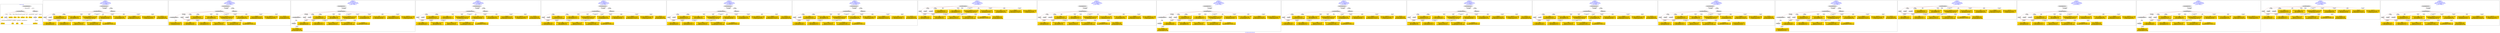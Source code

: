 digraph n0 {
fontcolor="blue"
remincross="true"
label="s15-s-detroit-institute-of-art.json"
subgraph cluster_0 {
label="1-correct model"
n2[style="filled",color="white",fillcolor="lightgray",label="CulturalHeritageObject1"];
n3[shape="plaintext",style="filled",fillcolor="gold",label="date"];
n4[style="filled",color="white",fillcolor="lightgray",label="Person1"];
n5[shape="plaintext",style="filled",fillcolor="gold",label="dimensions"];
n6[shape="plaintext",style="filled",fillcolor="gold",label="medium"];
n7[shape="plaintext",style="filled",fillcolor="gold",label="credit"];
n8[shape="plaintext",style="filled",fillcolor="gold",label="provenance"];
n9[shape="plaintext",style="filled",fillcolor="gold",label="title"];
n10[shape="plaintext",style="filled",fillcolor="gold",label="accession"];
n11[style="filled",color="white",fillcolor="lightgray",label="Concept1"];
n12[shape="plaintext",style="filled",fillcolor="gold",label="nationality"];
n13[shape="plaintext",style="filled",fillcolor="gold",label="birth"];
n14[shape="plaintext",style="filled",fillcolor="gold",label="death"];
n15[shape="plaintext",style="filled",fillcolor="gold",label="name"];
n16[style="filled",color="white",fillcolor="lightgray",label="EuropeanaAggregation1"];
n17[style="filled",color="white",fillcolor="lightgray",label="WebResource1"];
n18[shape="plaintext",style="filled",fillcolor="gold",label="imageURL"];
n19[shape="plaintext",style="filled",fillcolor="gold",label="classification"];
}
subgraph cluster_1 {
label="candidate 0\nlink coherence:1.0\nnode coherence:1.0\nconfidence:0.6322325726920395\nmapping score:0.6594621396152952\ncost:16.99994\n-precision:0.94-recall:0.94"
n21[style="filled",color="white",fillcolor="lightgray",label="CulturalHeritageObject1"];
n22[style="filled",color="white",fillcolor="lightgray",label="Person1"];
n23[style="filled",color="white",fillcolor="lightgray",label="Concept1"];
n24[style="filled",color="white",fillcolor="lightgray",label="EuropeanaAggregation1"];
n25[style="filled",color="white",fillcolor="lightgray",label="WebResource1"];
n26[shape="plaintext",style="filled",fillcolor="gold",label="medium\n[CulturalHeritageObject,medium,0.751]\n[Concept,prefLabel,0.197]\n[CulturalHeritageObject,description,0.047]\n[CulturalHeritageObject,extent,0.006]"];
n27[shape="plaintext",style="filled",fillcolor="gold",label="birth\n[Person,dateOfBirth,0.715]\n[CulturalHeritageObject,created,0.21]\n[Person,dateOfDeath,0.04]\n[CulturalHeritageObject,description,0.034]"];
n28[shape="plaintext",style="filled",fillcolor="gold",label="date\n[CulturalHeritageObject,created,0.375]\n[Person,dateOfBirth,0.355]\n[Person,dateOfDeath,0.153]\n[CulturalHeritageObject,provenance,0.117]"];
n29[shape="plaintext",style="filled",fillcolor="gold",label="death\n[Person,dateOfDeath,0.427]\n[CulturalHeritageObject,created,0.342]\n[Person,dateOfBirth,0.174]\n[CulturalHeritageObject,provenance,0.057]"];
n30[shape="plaintext",style="filled",fillcolor="gold",label="imageURL\n[WebResource,classLink,0.597]\n[Document,classLink,0.388]\n[Person,nameOfThePerson,0.008]\n[CulturalHeritageObject,title,0.006]"];
n31[shape="plaintext",style="filled",fillcolor="gold",label="accession\n[CulturalHeritageObject,accessionNumber,0.563]\n[CulturalHeritageObject,provenance,0.231]\n[CulturalHeritageObject,extent,0.141]\n[CulturalHeritageObject,title,0.066]"];
n32[shape="plaintext",style="filled",fillcolor="gold",label="title\n[CulturalHeritageObject,title,0.285]\n[CulturalHeritageObject,description,0.258]\n[Document,classLink,0.242]\n[CulturalHeritageObject,provenance,0.216]"];
n33[shape="plaintext",style="filled",fillcolor="gold",label="credit\n[CulturalHeritageObject,provenance,0.858]\n[Document,classLink,0.058]\n[Person,nameOfThePerson,0.043]\n[CulturalHeritageObject,title,0.041]"];
n34[shape="plaintext",style="filled",fillcolor="gold",label="name\n[Person,nameOfThePerson,0.498]\n[Document,classLink,0.224]\n[WebResource,classLink,0.153]\n[CulturalHeritageObject,provenance,0.124]"];
n35[shape="plaintext",style="filled",fillcolor="gold",label="nationality\n[Person,countryAssociatedWithThePerson,0.79]\n[Concept,prefLabel,0.086]\n[CulturalHeritageObject,description,0.063]\n[CulturalHeritageObject,provenance,0.06]"];
n36[shape="plaintext",style="filled",fillcolor="gold",label="classification\n[Concept,prefLabel,0.833]\n[CulturalHeritageObject,description,0.132]\n[CulturalHeritageObject,provenance,0.034]"];
n37[shape="plaintext",style="filled",fillcolor="gold",label="dimensions\n[CulturalHeritageObject,extent,0.927]\n[Person,nameOfThePerson,0.048]\n[CulturalHeritageObject,description,0.015]\n[CulturalHeritageObject,provenance,0.01]"];
n38[shape="plaintext",style="filled",fillcolor="gold",label="provenance\n[CulturalHeritageObject,provenance,0.601]\n[CulturalHeritageObject,description,0.186]\n[Document,classLink,0.126]\n[CulturalHeritageObject,title,0.087]"];
}
subgraph cluster_2 {
label="candidate 1\nlink coherence:1.0\nnode coherence:1.0\nconfidence:0.6322325726920395\nmapping score:0.6466416267947824\ncost:17.99993\n-precision:0.83-recall:0.88"
n40[style="filled",color="white",fillcolor="lightgray",label="CulturalHeritageObject1"];
n41[style="filled",color="white",fillcolor="lightgray",label="CulturalHeritageObject2"];
n42[style="filled",color="white",fillcolor="lightgray",label="Person1"];
n43[style="filled",color="white",fillcolor="lightgray",label="Concept1"];
n44[style="filled",color="white",fillcolor="lightgray",label="EuropeanaAggregation1"];
n45[style="filled",color="white",fillcolor="lightgray",label="WebResource1"];
n46[shape="plaintext",style="filled",fillcolor="gold",label="medium\n[CulturalHeritageObject,medium,0.751]\n[Concept,prefLabel,0.197]\n[CulturalHeritageObject,description,0.047]\n[CulturalHeritageObject,extent,0.006]"];
n47[shape="plaintext",style="filled",fillcolor="gold",label="birth\n[Person,dateOfBirth,0.715]\n[CulturalHeritageObject,created,0.21]\n[Person,dateOfDeath,0.04]\n[CulturalHeritageObject,description,0.034]"];
n48[shape="plaintext",style="filled",fillcolor="gold",label="date\n[CulturalHeritageObject,created,0.375]\n[Person,dateOfBirth,0.355]\n[Person,dateOfDeath,0.153]\n[CulturalHeritageObject,provenance,0.117]"];
n49[shape="plaintext",style="filled",fillcolor="gold",label="death\n[Person,dateOfDeath,0.427]\n[CulturalHeritageObject,created,0.342]\n[Person,dateOfBirth,0.174]\n[CulturalHeritageObject,provenance,0.057]"];
n50[shape="plaintext",style="filled",fillcolor="gold",label="imageURL\n[WebResource,classLink,0.597]\n[Document,classLink,0.388]\n[Person,nameOfThePerson,0.008]\n[CulturalHeritageObject,title,0.006]"];
n51[shape="plaintext",style="filled",fillcolor="gold",label="accession\n[CulturalHeritageObject,accessionNumber,0.563]\n[CulturalHeritageObject,provenance,0.231]\n[CulturalHeritageObject,extent,0.141]\n[CulturalHeritageObject,title,0.066]"];
n52[shape="plaintext",style="filled",fillcolor="gold",label="title\n[CulturalHeritageObject,title,0.285]\n[CulturalHeritageObject,description,0.258]\n[Document,classLink,0.242]\n[CulturalHeritageObject,provenance,0.216]"];
n53[shape="plaintext",style="filled",fillcolor="gold",label="credit\n[CulturalHeritageObject,provenance,0.858]\n[Document,classLink,0.058]\n[Person,nameOfThePerson,0.043]\n[CulturalHeritageObject,title,0.041]"];
n54[shape="plaintext",style="filled",fillcolor="gold",label="name\n[Person,nameOfThePerson,0.498]\n[Document,classLink,0.224]\n[WebResource,classLink,0.153]\n[CulturalHeritageObject,provenance,0.124]"];
n55[shape="plaintext",style="filled",fillcolor="gold",label="nationality\n[Person,countryAssociatedWithThePerson,0.79]\n[Concept,prefLabel,0.086]\n[CulturalHeritageObject,description,0.063]\n[CulturalHeritageObject,provenance,0.06]"];
n56[shape="plaintext",style="filled",fillcolor="gold",label="classification\n[Concept,prefLabel,0.833]\n[CulturalHeritageObject,description,0.132]\n[CulturalHeritageObject,provenance,0.034]"];
n57[shape="plaintext",style="filled",fillcolor="gold",label="dimensions\n[CulturalHeritageObject,extent,0.927]\n[Person,nameOfThePerson,0.048]\n[CulturalHeritageObject,description,0.015]\n[CulturalHeritageObject,provenance,0.01]"];
n58[shape="plaintext",style="filled",fillcolor="gold",label="provenance\n[CulturalHeritageObject,provenance,0.601]\n[CulturalHeritageObject,description,0.186]\n[Document,classLink,0.126]\n[CulturalHeritageObject,title,0.087]"];
}
subgraph cluster_3 {
label="candidate 10\nlink coherence:1.0\nnode coherence:1.0\nconfidence:0.6141278481923493\nmapping score:0.6534272314487318\ncost:17.99994\n-precision:0.72-recall:0.76"
n60[style="filled",color="white",fillcolor="lightgray",label="CulturalHeritageObject1"];
n61[style="filled",color="white",fillcolor="lightgray",label="CulturalHeritageObject2"];
n62[style="filled",color="white",fillcolor="lightgray",label="Person1"];
n63[style="filled",color="white",fillcolor="lightgray",label="Concept1"];
n64[style="filled",color="white",fillcolor="lightgray",label="Document2"];
n65[style="filled",color="white",fillcolor="lightgray",label="EuropeanaAggregation1"];
n66[shape="plaintext",style="filled",fillcolor="gold",label="medium\n[CulturalHeritageObject,medium,0.751]\n[Concept,prefLabel,0.197]\n[CulturalHeritageObject,description,0.047]\n[CulturalHeritageObject,extent,0.006]"];
n67[shape="plaintext",style="filled",fillcolor="gold",label="birth\n[Person,dateOfBirth,0.715]\n[CulturalHeritageObject,created,0.21]\n[Person,dateOfDeath,0.04]\n[CulturalHeritageObject,description,0.034]"];
n68[shape="plaintext",style="filled",fillcolor="gold",label="date\n[CulturalHeritageObject,created,0.375]\n[Person,dateOfBirth,0.355]\n[Person,dateOfDeath,0.153]\n[CulturalHeritageObject,provenance,0.117]"];
n69[shape="plaintext",style="filled",fillcolor="gold",label="death\n[Person,dateOfDeath,0.427]\n[CulturalHeritageObject,created,0.342]\n[Person,dateOfBirth,0.174]\n[CulturalHeritageObject,provenance,0.057]"];
n70[shape="plaintext",style="filled",fillcolor="gold",label="accession\n[CulturalHeritageObject,accessionNumber,0.563]\n[CulturalHeritageObject,provenance,0.231]\n[CulturalHeritageObject,extent,0.141]\n[CulturalHeritageObject,title,0.066]"];
n71[shape="plaintext",style="filled",fillcolor="gold",label="credit\n[CulturalHeritageObject,provenance,0.858]\n[Document,classLink,0.058]\n[Person,nameOfThePerson,0.043]\n[CulturalHeritageObject,title,0.041]"];
n72[shape="plaintext",style="filled",fillcolor="gold",label="name\n[Person,nameOfThePerson,0.498]\n[Document,classLink,0.224]\n[WebResource,classLink,0.153]\n[CulturalHeritageObject,provenance,0.124]"];
n73[shape="plaintext",style="filled",fillcolor="gold",label="title\n[CulturalHeritageObject,title,0.285]\n[CulturalHeritageObject,description,0.258]\n[Document,classLink,0.242]\n[CulturalHeritageObject,provenance,0.216]"];
n74[shape="plaintext",style="filled",fillcolor="gold",label="nationality\n[Person,countryAssociatedWithThePerson,0.79]\n[Concept,prefLabel,0.086]\n[CulturalHeritageObject,description,0.063]\n[CulturalHeritageObject,provenance,0.06]"];
n75[shape="plaintext",style="filled",fillcolor="gold",label="classification\n[Concept,prefLabel,0.833]\n[CulturalHeritageObject,description,0.132]\n[CulturalHeritageObject,provenance,0.034]"];
n76[shape="plaintext",style="filled",fillcolor="gold",label="dimensions\n[CulturalHeritageObject,extent,0.927]\n[Person,nameOfThePerson,0.048]\n[CulturalHeritageObject,description,0.015]\n[CulturalHeritageObject,provenance,0.01]"];
n77[shape="plaintext",style="filled",fillcolor="gold",label="imageURL\n[WebResource,classLink,0.597]\n[Document,classLink,0.388]\n[Person,nameOfThePerson,0.008]\n[CulturalHeritageObject,title,0.006]"];
n78[shape="plaintext",style="filled",fillcolor="gold",label="provenance\n[CulturalHeritageObject,provenance,0.601]\n[CulturalHeritageObject,description,0.186]\n[Document,classLink,0.126]\n[CulturalHeritageObject,title,0.087]"];
}
subgraph cluster_4 {
label="candidate 11\nlink coherence:1.0\nnode coherence:1.0\nconfidence:0.6086757106950149\nmapping score:0.6516098522829536\ncost:16.99994\n-precision:0.82-recall:0.82"
n80[style="filled",color="white",fillcolor="lightgray",label="CulturalHeritageObject1"];
n81[style="filled",color="white",fillcolor="lightgray",label="Person1"];
n82[style="filled",color="white",fillcolor="lightgray",label="Concept1"];
n83[style="filled",color="white",fillcolor="lightgray",label="EuropeanaAggregation1"];
n84[style="filled",color="white",fillcolor="lightgray",label="WebResource1"];
n85[shape="plaintext",style="filled",fillcolor="gold",label="medium\n[CulturalHeritageObject,medium,0.751]\n[Concept,prefLabel,0.197]\n[CulturalHeritageObject,description,0.047]\n[CulturalHeritageObject,extent,0.006]"];
n86[shape="plaintext",style="filled",fillcolor="gold",label="birth\n[Person,dateOfBirth,0.715]\n[CulturalHeritageObject,created,0.21]\n[Person,dateOfDeath,0.04]\n[CulturalHeritageObject,description,0.034]"];
n87[shape="plaintext",style="filled",fillcolor="gold",label="death\n[Person,dateOfDeath,0.427]\n[CulturalHeritageObject,created,0.342]\n[Person,dateOfBirth,0.174]\n[CulturalHeritageObject,provenance,0.057]"];
n88[shape="plaintext",style="filled",fillcolor="gold",label="date\n[CulturalHeritageObject,created,0.375]\n[Person,dateOfBirth,0.355]\n[Person,dateOfDeath,0.153]\n[CulturalHeritageObject,provenance,0.117]"];
n89[shape="plaintext",style="filled",fillcolor="gold",label="imageURL\n[WebResource,classLink,0.597]\n[Document,classLink,0.388]\n[Person,nameOfThePerson,0.008]\n[CulturalHeritageObject,title,0.006]"];
n90[shape="plaintext",style="filled",fillcolor="gold",label="accession\n[CulturalHeritageObject,accessionNumber,0.563]\n[CulturalHeritageObject,provenance,0.231]\n[CulturalHeritageObject,extent,0.141]\n[CulturalHeritageObject,title,0.066]"];
n91[shape="plaintext",style="filled",fillcolor="gold",label="title\n[CulturalHeritageObject,title,0.285]\n[CulturalHeritageObject,description,0.258]\n[Document,classLink,0.242]\n[CulturalHeritageObject,provenance,0.216]"];
n92[shape="plaintext",style="filled",fillcolor="gold",label="credit\n[CulturalHeritageObject,provenance,0.858]\n[Document,classLink,0.058]\n[Person,nameOfThePerson,0.043]\n[CulturalHeritageObject,title,0.041]"];
n93[shape="plaintext",style="filled",fillcolor="gold",label="name\n[Person,nameOfThePerson,0.498]\n[Document,classLink,0.224]\n[WebResource,classLink,0.153]\n[CulturalHeritageObject,provenance,0.124]"];
n94[shape="plaintext",style="filled",fillcolor="gold",label="nationality\n[Person,countryAssociatedWithThePerson,0.79]\n[Concept,prefLabel,0.086]\n[CulturalHeritageObject,description,0.063]\n[CulturalHeritageObject,provenance,0.06]"];
n95[shape="plaintext",style="filled",fillcolor="gold",label="classification\n[Concept,prefLabel,0.833]\n[CulturalHeritageObject,description,0.132]\n[CulturalHeritageObject,provenance,0.034]"];
n96[shape="plaintext",style="filled",fillcolor="gold",label="dimensions\n[CulturalHeritageObject,extent,0.927]\n[Person,nameOfThePerson,0.048]\n[CulturalHeritageObject,description,0.015]\n[CulturalHeritageObject,provenance,0.01]"];
n97[shape="plaintext",style="filled",fillcolor="gold",label="provenance\n[CulturalHeritageObject,provenance,0.601]\n[CulturalHeritageObject,description,0.186]\n[Document,classLink,0.126]\n[CulturalHeritageObject,title,0.087]"];
}
subgraph cluster_5 {
label="candidate 12\nlink coherence:1.0\nnode coherence:1.0\nconfidence:0.6066280063510279\nmapping score:0.6509272841682914\ncost:16.99994\n-precision:0.76-recall:0.76"
n99[style="filled",color="white",fillcolor="lightgray",label="CulturalHeritageObject1"];
n100[style="filled",color="white",fillcolor="lightgray",label="Person1"];
n101[style="filled",color="white",fillcolor="lightgray",label="Concept1"];
n102[style="filled",color="white",fillcolor="lightgray",label="EuropeanaAggregation1"];
n103[style="filled",color="white",fillcolor="lightgray",label="WebResource1"];
n104[shape="plaintext",style="filled",fillcolor="gold",label="medium\n[CulturalHeritageObject,medium,0.751]\n[Concept,prefLabel,0.197]\n[CulturalHeritageObject,description,0.047]\n[CulturalHeritageObject,extent,0.006]"];
n105[shape="plaintext",style="filled",fillcolor="gold",label="birth\n[Person,dateOfBirth,0.715]\n[CulturalHeritageObject,created,0.21]\n[Person,dateOfDeath,0.04]\n[CulturalHeritageObject,description,0.034]"];
n106[shape="plaintext",style="filled",fillcolor="gold",label="death\n[Person,dateOfDeath,0.427]\n[CulturalHeritageObject,created,0.342]\n[Person,dateOfBirth,0.174]\n[CulturalHeritageObject,provenance,0.057]"];
n107[shape="plaintext",style="filled",fillcolor="gold",label="date\n[CulturalHeritageObject,created,0.375]\n[Person,dateOfBirth,0.355]\n[Person,dateOfDeath,0.153]\n[CulturalHeritageObject,provenance,0.117]"];
n108[shape="plaintext",style="filled",fillcolor="gold",label="imageURL\n[WebResource,classLink,0.597]\n[Document,classLink,0.388]\n[Person,nameOfThePerson,0.008]\n[CulturalHeritageObject,title,0.006]"];
n109[shape="plaintext",style="filled",fillcolor="gold",label="accession\n[CulturalHeritageObject,accessionNumber,0.563]\n[CulturalHeritageObject,provenance,0.231]\n[CulturalHeritageObject,extent,0.141]\n[CulturalHeritageObject,title,0.066]"];
n110[shape="plaintext",style="filled",fillcolor="gold",label="credit\n[CulturalHeritageObject,provenance,0.858]\n[Document,classLink,0.058]\n[Person,nameOfThePerson,0.043]\n[CulturalHeritageObject,title,0.041]"];
n111[shape="plaintext",style="filled",fillcolor="gold",label="name\n[Person,nameOfThePerson,0.498]\n[Document,classLink,0.224]\n[WebResource,classLink,0.153]\n[CulturalHeritageObject,provenance,0.124]"];
n112[shape="plaintext",style="filled",fillcolor="gold",label="title\n[CulturalHeritageObject,title,0.285]\n[CulturalHeritageObject,description,0.258]\n[Document,classLink,0.242]\n[CulturalHeritageObject,provenance,0.216]"];
n113[shape="plaintext",style="filled",fillcolor="gold",label="nationality\n[Person,countryAssociatedWithThePerson,0.79]\n[Concept,prefLabel,0.086]\n[CulturalHeritageObject,description,0.063]\n[CulturalHeritageObject,provenance,0.06]"];
n114[shape="plaintext",style="filled",fillcolor="gold",label="classification\n[Concept,prefLabel,0.833]\n[CulturalHeritageObject,description,0.132]\n[CulturalHeritageObject,provenance,0.034]"];
n115[shape="plaintext",style="filled",fillcolor="gold",label="dimensions\n[CulturalHeritageObject,extent,0.927]\n[Person,nameOfThePerson,0.048]\n[CulturalHeritageObject,description,0.015]\n[CulturalHeritageObject,provenance,0.01]"];
n116[shape="plaintext",style="filled",fillcolor="gold",label="provenance\n[CulturalHeritageObject,provenance,0.601]\n[CulturalHeritageObject,description,0.186]\n[Document,classLink,0.126]\n[CulturalHeritageObject,title,0.087]"];
}
subgraph cluster_6 {
label="candidate 13\nlink coherence:1.0\nnode coherence:1.0\nconfidence:0.6002907425152543\nmapping score:0.6488148628897003\ncost:16.99994\n-precision:0.88-recall:0.88"
n118[style="filled",color="white",fillcolor="lightgray",label="CulturalHeritageObject1"];
n119[style="filled",color="white",fillcolor="lightgray",label="Person1"];
n120[style="filled",color="white",fillcolor="lightgray",label="Concept1"];
n121[style="filled",color="white",fillcolor="lightgray",label="EuropeanaAggregation1"];
n122[style="filled",color="white",fillcolor="lightgray",label="WebResource1"];
n123[shape="plaintext",style="filled",fillcolor="gold",label="medium\n[CulturalHeritageObject,medium,0.751]\n[Concept,prefLabel,0.197]\n[CulturalHeritageObject,description,0.047]\n[CulturalHeritageObject,extent,0.006]"];
n124[shape="plaintext",style="filled",fillcolor="gold",label="birth\n[Person,dateOfBirth,0.715]\n[CulturalHeritageObject,created,0.21]\n[Person,dateOfDeath,0.04]\n[CulturalHeritageObject,description,0.034]"];
n125[shape="plaintext",style="filled",fillcolor="gold",label="date\n[CulturalHeritageObject,created,0.375]\n[Person,dateOfBirth,0.355]\n[Person,dateOfDeath,0.153]\n[CulturalHeritageObject,provenance,0.117]"];
n126[shape="plaintext",style="filled",fillcolor="gold",label="death\n[Person,dateOfDeath,0.427]\n[CulturalHeritageObject,created,0.342]\n[Person,dateOfBirth,0.174]\n[CulturalHeritageObject,provenance,0.057]"];
n127[shape="plaintext",style="filled",fillcolor="gold",label="imageURL\n[WebResource,classLink,0.597]\n[Document,classLink,0.388]\n[Person,nameOfThePerson,0.008]\n[CulturalHeritageObject,title,0.006]"];
n128[shape="plaintext",style="filled",fillcolor="gold",label="accession\n[CulturalHeritageObject,accessionNumber,0.563]\n[CulturalHeritageObject,provenance,0.231]\n[CulturalHeritageObject,extent,0.141]\n[CulturalHeritageObject,title,0.066]"];
n129[shape="plaintext",style="filled",fillcolor="gold",label="title\n[CulturalHeritageObject,title,0.285]\n[CulturalHeritageObject,description,0.258]\n[Document,classLink,0.242]\n[CulturalHeritageObject,provenance,0.216]"];
n130[shape="plaintext",style="filled",fillcolor="gold",label="credit\n[CulturalHeritageObject,provenance,0.858]\n[Document,classLink,0.058]\n[Person,nameOfThePerson,0.043]\n[CulturalHeritageObject,title,0.041]"];
n131[shape="plaintext",style="filled",fillcolor="gold",label="name\n[Person,nameOfThePerson,0.498]\n[Document,classLink,0.224]\n[WebResource,classLink,0.153]\n[CulturalHeritageObject,provenance,0.124]"];
n132[shape="plaintext",style="filled",fillcolor="gold",label="provenance\n[CulturalHeritageObject,provenance,0.601]\n[CulturalHeritageObject,description,0.186]\n[Document,classLink,0.126]\n[CulturalHeritageObject,title,0.087]"];
n133[shape="plaintext",style="filled",fillcolor="gold",label="nationality\n[Person,countryAssociatedWithThePerson,0.79]\n[Concept,prefLabel,0.086]\n[CulturalHeritageObject,description,0.063]\n[CulturalHeritageObject,provenance,0.06]"];
n134[shape="plaintext",style="filled",fillcolor="gold",label="classification\n[Concept,prefLabel,0.833]\n[CulturalHeritageObject,description,0.132]\n[CulturalHeritageObject,provenance,0.034]"];
n135[shape="plaintext",style="filled",fillcolor="gold",label="dimensions\n[CulturalHeritageObject,extent,0.927]\n[Person,nameOfThePerson,0.048]\n[CulturalHeritageObject,description,0.015]\n[CulturalHeritageObject,provenance,0.01]"];
}
subgraph cluster_7 {
label="candidate 14\nlink coherence:1.0\nnode coherence:1.0\nconfidence:0.5949898133416661\nmapping score:0.6470478864985041\ncost:16.99994\n-precision:0.82-recall:0.82"
n137[style="filled",color="white",fillcolor="lightgray",label="CulturalHeritageObject1"];
n138[style="filled",color="white",fillcolor="lightgray",label="Person1"];
n139[style="filled",color="white",fillcolor="lightgray",label="Concept1"];
n140[style="filled",color="white",fillcolor="lightgray",label="EuropeanaAggregation1"];
n141[style="filled",color="white",fillcolor="lightgray",label="WebResource1"];
n142[shape="plaintext",style="filled",fillcolor="gold",label="medium\n[CulturalHeritageObject,medium,0.751]\n[Concept,prefLabel,0.197]\n[CulturalHeritageObject,description,0.047]\n[CulturalHeritageObject,extent,0.006]"];
n143[shape="plaintext",style="filled",fillcolor="gold",label="birth\n[Person,dateOfBirth,0.715]\n[CulturalHeritageObject,created,0.21]\n[Person,dateOfDeath,0.04]\n[CulturalHeritageObject,description,0.034]"];
n144[shape="plaintext",style="filled",fillcolor="gold",label="date\n[CulturalHeritageObject,created,0.375]\n[Person,dateOfBirth,0.355]\n[Person,dateOfDeath,0.153]\n[CulturalHeritageObject,provenance,0.117]"];
n145[shape="plaintext",style="filled",fillcolor="gold",label="death\n[Person,dateOfDeath,0.427]\n[CulturalHeritageObject,created,0.342]\n[Person,dateOfBirth,0.174]\n[CulturalHeritageObject,provenance,0.057]"];
n146[shape="plaintext",style="filled",fillcolor="gold",label="imageURL\n[WebResource,classLink,0.597]\n[Document,classLink,0.388]\n[Person,nameOfThePerson,0.008]\n[CulturalHeritageObject,title,0.006]"];
n147[shape="plaintext",style="filled",fillcolor="gold",label="accession\n[CulturalHeritageObject,accessionNumber,0.563]\n[CulturalHeritageObject,provenance,0.231]\n[CulturalHeritageObject,extent,0.141]\n[CulturalHeritageObject,title,0.066]"];
n148[shape="plaintext",style="filled",fillcolor="gold",label="credit\n[CulturalHeritageObject,provenance,0.858]\n[Document,classLink,0.058]\n[Person,nameOfThePerson,0.043]\n[CulturalHeritageObject,title,0.041]"];
n149[shape="plaintext",style="filled",fillcolor="gold",label="name\n[Person,nameOfThePerson,0.498]\n[Document,classLink,0.224]\n[WebResource,classLink,0.153]\n[CulturalHeritageObject,provenance,0.124]"];
n150[shape="plaintext",style="filled",fillcolor="gold",label="provenance\n[CulturalHeritageObject,provenance,0.601]\n[CulturalHeritageObject,description,0.186]\n[Document,classLink,0.126]\n[CulturalHeritageObject,title,0.087]"];
n151[shape="plaintext",style="filled",fillcolor="gold",label="nationality\n[Person,countryAssociatedWithThePerson,0.79]\n[Concept,prefLabel,0.086]\n[CulturalHeritageObject,description,0.063]\n[CulturalHeritageObject,provenance,0.06]"];
n152[shape="plaintext",style="filled",fillcolor="gold",label="classification\n[Concept,prefLabel,0.833]\n[CulturalHeritageObject,description,0.132]\n[CulturalHeritageObject,provenance,0.034]"];
n153[shape="plaintext",style="filled",fillcolor="gold",label="dimensions\n[CulturalHeritageObject,extent,0.927]\n[Person,nameOfThePerson,0.048]\n[CulturalHeritageObject,description,0.015]\n[CulturalHeritageObject,provenance,0.01]"];
n154[shape="plaintext",style="filled",fillcolor="gold",label="title\n[CulturalHeritageObject,title,0.285]\n[CulturalHeritageObject,description,0.258]\n[Document,classLink,0.242]\n[CulturalHeritageObject,provenance,0.216]"];
}
subgraph cluster_8 {
label="candidate 15\nlink coherence:1.0\nnode coherence:1.0\nconfidence:0.592618690539312\nmapping score:0.6462575122310527\ncost:15.99996\n-precision:0.69-recall:0.65"
n156[style="filled",color="white",fillcolor="lightgray",label="CulturalHeritageObject1"];
n157[style="filled",color="white",fillcolor="lightgray",label="Person1"];
n158[style="filled",color="white",fillcolor="lightgray",label="Concept1"];
n159[style="filled",color="white",fillcolor="lightgray",label="Document1"];
n160[shape="plaintext",style="filled",fillcolor="gold",label="medium\n[CulturalHeritageObject,medium,0.751]\n[Concept,prefLabel,0.197]\n[CulturalHeritageObject,description,0.047]\n[CulturalHeritageObject,extent,0.006]"];
n161[shape="plaintext",style="filled",fillcolor="gold",label="birth\n[Person,dateOfBirth,0.715]\n[CulturalHeritageObject,created,0.21]\n[Person,dateOfDeath,0.04]\n[CulturalHeritageObject,description,0.034]"];
n162[shape="plaintext",style="filled",fillcolor="gold",label="death\n[Person,dateOfDeath,0.427]\n[CulturalHeritageObject,created,0.342]\n[Person,dateOfBirth,0.174]\n[CulturalHeritageObject,provenance,0.057]"];
n163[shape="plaintext",style="filled",fillcolor="gold",label="date\n[CulturalHeritageObject,created,0.375]\n[Person,dateOfBirth,0.355]\n[Person,dateOfDeath,0.153]\n[CulturalHeritageObject,provenance,0.117]"];
n164[shape="plaintext",style="filled",fillcolor="gold",label="accession\n[CulturalHeritageObject,accessionNumber,0.563]\n[CulturalHeritageObject,provenance,0.231]\n[CulturalHeritageObject,extent,0.141]\n[CulturalHeritageObject,title,0.066]"];
n165[shape="plaintext",style="filled",fillcolor="gold",label="title\n[CulturalHeritageObject,title,0.285]\n[CulturalHeritageObject,description,0.258]\n[Document,classLink,0.242]\n[CulturalHeritageObject,provenance,0.216]"];
n166[shape="plaintext",style="filled",fillcolor="gold",label="credit\n[CulturalHeritageObject,provenance,0.858]\n[Document,classLink,0.058]\n[Person,nameOfThePerson,0.043]\n[CulturalHeritageObject,title,0.041]"];
n167[shape="plaintext",style="filled",fillcolor="gold",label="name\n[Person,nameOfThePerson,0.498]\n[Document,classLink,0.224]\n[WebResource,classLink,0.153]\n[CulturalHeritageObject,provenance,0.124]"];
n168[shape="plaintext",style="filled",fillcolor="gold",label="nationality\n[Person,countryAssociatedWithThePerson,0.79]\n[Concept,prefLabel,0.086]\n[CulturalHeritageObject,description,0.063]\n[CulturalHeritageObject,provenance,0.06]"];
n169[shape="plaintext",style="filled",fillcolor="gold",label="imageURL\n[WebResource,classLink,0.597]\n[Document,classLink,0.388]\n[Person,nameOfThePerson,0.008]\n[CulturalHeritageObject,title,0.006]"];
n170[shape="plaintext",style="filled",fillcolor="gold",label="classification\n[Concept,prefLabel,0.833]\n[CulturalHeritageObject,description,0.132]\n[CulturalHeritageObject,provenance,0.034]"];
n171[shape="plaintext",style="filled",fillcolor="gold",label="dimensions\n[CulturalHeritageObject,extent,0.927]\n[Person,nameOfThePerson,0.048]\n[CulturalHeritageObject,description,0.015]\n[CulturalHeritageObject,provenance,0.01]"];
n172[shape="plaintext",style="filled",fillcolor="gold",label="provenance\n[CulturalHeritageObject,provenance,0.601]\n[CulturalHeritageObject,description,0.186]\n[Document,classLink,0.126]\n[CulturalHeritageObject,title,0.087]"];
}
subgraph cluster_9 {
label="candidate 16\nlink coherence:1.0\nnode coherence:1.0\nconfidence:0.592618690539312\nmapping score:0.6462575122310527\ncost:16.99995\n-precision:0.71-recall:0.71"
n174[style="filled",color="white",fillcolor="lightgray",label="CulturalHeritageObject1"];
n175[style="filled",color="white",fillcolor="lightgray",label="Person1"];
n176[style="filled",color="white",fillcolor="lightgray",label="Concept1"];
n177[style="filled",color="white",fillcolor="lightgray",label="Document1"];
n178[style="filled",color="white",fillcolor="lightgray",label="EuropeanaAggregation1"];
n179[shape="plaintext",style="filled",fillcolor="gold",label="medium\n[CulturalHeritageObject,medium,0.751]\n[Concept,prefLabel,0.197]\n[CulturalHeritageObject,description,0.047]\n[CulturalHeritageObject,extent,0.006]"];
n180[shape="plaintext",style="filled",fillcolor="gold",label="birth\n[Person,dateOfBirth,0.715]\n[CulturalHeritageObject,created,0.21]\n[Person,dateOfDeath,0.04]\n[CulturalHeritageObject,description,0.034]"];
n181[shape="plaintext",style="filled",fillcolor="gold",label="death\n[Person,dateOfDeath,0.427]\n[CulturalHeritageObject,created,0.342]\n[Person,dateOfBirth,0.174]\n[CulturalHeritageObject,provenance,0.057]"];
n182[shape="plaintext",style="filled",fillcolor="gold",label="date\n[CulturalHeritageObject,created,0.375]\n[Person,dateOfBirth,0.355]\n[Person,dateOfDeath,0.153]\n[CulturalHeritageObject,provenance,0.117]"];
n183[shape="plaintext",style="filled",fillcolor="gold",label="accession\n[CulturalHeritageObject,accessionNumber,0.563]\n[CulturalHeritageObject,provenance,0.231]\n[CulturalHeritageObject,extent,0.141]\n[CulturalHeritageObject,title,0.066]"];
n184[shape="plaintext",style="filled",fillcolor="gold",label="title\n[CulturalHeritageObject,title,0.285]\n[CulturalHeritageObject,description,0.258]\n[Document,classLink,0.242]\n[CulturalHeritageObject,provenance,0.216]"];
n185[shape="plaintext",style="filled",fillcolor="gold",label="credit\n[CulturalHeritageObject,provenance,0.858]\n[Document,classLink,0.058]\n[Person,nameOfThePerson,0.043]\n[CulturalHeritageObject,title,0.041]"];
n186[shape="plaintext",style="filled",fillcolor="gold",label="name\n[Person,nameOfThePerson,0.498]\n[Document,classLink,0.224]\n[WebResource,classLink,0.153]\n[CulturalHeritageObject,provenance,0.124]"];
n187[shape="plaintext",style="filled",fillcolor="gold",label="nationality\n[Person,countryAssociatedWithThePerson,0.79]\n[Concept,prefLabel,0.086]\n[CulturalHeritageObject,description,0.063]\n[CulturalHeritageObject,provenance,0.06]"];
n188[shape="plaintext",style="filled",fillcolor="gold",label="imageURL\n[WebResource,classLink,0.597]\n[Document,classLink,0.388]\n[Person,nameOfThePerson,0.008]\n[CulturalHeritageObject,title,0.006]"];
n189[shape="plaintext",style="filled",fillcolor="gold",label="classification\n[Concept,prefLabel,0.833]\n[CulturalHeritageObject,description,0.132]\n[CulturalHeritageObject,provenance,0.034]"];
n190[shape="plaintext",style="filled",fillcolor="gold",label="dimensions\n[CulturalHeritageObject,extent,0.927]\n[Person,nameOfThePerson,0.048]\n[CulturalHeritageObject,description,0.015]\n[CulturalHeritageObject,provenance,0.01]"];
n191[shape="plaintext",style="filled",fillcolor="gold",label="provenance\n[CulturalHeritageObject,provenance,0.601]\n[CulturalHeritageObject,description,0.186]\n[Document,classLink,0.126]\n[CulturalHeritageObject,title,0.087]"];
}
subgraph cluster_10 {
label="candidate 17\nlink coherence:1.0\nnode coherence:1.0\nconfidence:0.592618690539312\nmapping score:0.6462575122310527\ncost:17.99994\n-precision:0.67-recall:0.71"
n193[style="filled",color="white",fillcolor="lightgray",label="CulturalHeritageObject1"];
n194[style="filled",color="white",fillcolor="lightgray",label="CulturalHeritageObject2"];
n195[style="filled",color="white",fillcolor="lightgray",label="Person1"];
n196[style="filled",color="white",fillcolor="lightgray",label="Concept1"];
n197[style="filled",color="white",fillcolor="lightgray",label="Document2"];
n198[style="filled",color="white",fillcolor="lightgray",label="EuropeanaAggregation1"];
n199[shape="plaintext",style="filled",fillcolor="gold",label="medium\n[CulturalHeritageObject,medium,0.751]\n[Concept,prefLabel,0.197]\n[CulturalHeritageObject,description,0.047]\n[CulturalHeritageObject,extent,0.006]"];
n200[shape="plaintext",style="filled",fillcolor="gold",label="birth\n[Person,dateOfBirth,0.715]\n[CulturalHeritageObject,created,0.21]\n[Person,dateOfDeath,0.04]\n[CulturalHeritageObject,description,0.034]"];
n201[shape="plaintext",style="filled",fillcolor="gold",label="death\n[Person,dateOfDeath,0.427]\n[CulturalHeritageObject,created,0.342]\n[Person,dateOfBirth,0.174]\n[CulturalHeritageObject,provenance,0.057]"];
n202[shape="plaintext",style="filled",fillcolor="gold",label="date\n[CulturalHeritageObject,created,0.375]\n[Person,dateOfBirth,0.355]\n[Person,dateOfDeath,0.153]\n[CulturalHeritageObject,provenance,0.117]"];
n203[shape="plaintext",style="filled",fillcolor="gold",label="accession\n[CulturalHeritageObject,accessionNumber,0.563]\n[CulturalHeritageObject,provenance,0.231]\n[CulturalHeritageObject,extent,0.141]\n[CulturalHeritageObject,title,0.066]"];
n204[shape="plaintext",style="filled",fillcolor="gold",label="title\n[CulturalHeritageObject,title,0.285]\n[CulturalHeritageObject,description,0.258]\n[Document,classLink,0.242]\n[CulturalHeritageObject,provenance,0.216]"];
n205[shape="plaintext",style="filled",fillcolor="gold",label="credit\n[CulturalHeritageObject,provenance,0.858]\n[Document,classLink,0.058]\n[Person,nameOfThePerson,0.043]\n[CulturalHeritageObject,title,0.041]"];
n206[shape="plaintext",style="filled",fillcolor="gold",label="name\n[Person,nameOfThePerson,0.498]\n[Document,classLink,0.224]\n[WebResource,classLink,0.153]\n[CulturalHeritageObject,provenance,0.124]"];
n207[shape="plaintext",style="filled",fillcolor="gold",label="nationality\n[Person,countryAssociatedWithThePerson,0.79]\n[Concept,prefLabel,0.086]\n[CulturalHeritageObject,description,0.063]\n[CulturalHeritageObject,provenance,0.06]"];
n208[shape="plaintext",style="filled",fillcolor="gold",label="classification\n[Concept,prefLabel,0.833]\n[CulturalHeritageObject,description,0.132]\n[CulturalHeritageObject,provenance,0.034]"];
n209[shape="plaintext",style="filled",fillcolor="gold",label="dimensions\n[CulturalHeritageObject,extent,0.927]\n[Person,nameOfThePerson,0.048]\n[CulturalHeritageObject,description,0.015]\n[CulturalHeritageObject,provenance,0.01]"];
n210[shape="plaintext",style="filled",fillcolor="gold",label="imageURL\n[WebResource,classLink,0.597]\n[Document,classLink,0.388]\n[Person,nameOfThePerson,0.008]\n[CulturalHeritageObject,title,0.006]"];
n211[shape="plaintext",style="filled",fillcolor="gold",label="provenance\n[CulturalHeritageObject,provenance,0.601]\n[CulturalHeritageObject,description,0.186]\n[Document,classLink,0.126]\n[CulturalHeritageObject,title,0.087]"];
}
subgraph cluster_11 {
label="candidate 18\nlink coherence:1.0\nnode coherence:1.0\nconfidence:0.5919442348322828\nmapping score:0.646032693662043\ncost:16.99994\n-precision:0.82-recall:0.82"
n213[style="filled",color="white",fillcolor="lightgray",label="CulturalHeritageObject1"];
n214[style="filled",color="white",fillcolor="lightgray",label="Person1"];
n215[style="filled",color="white",fillcolor="lightgray",label="Concept1"];
n216[style="filled",color="white",fillcolor="lightgray",label="EuropeanaAggregation1"];
n217[style="filled",color="white",fillcolor="lightgray",label="WebResource1"];
n218[shape="plaintext",style="filled",fillcolor="gold",label="medium\n[CulturalHeritageObject,medium,0.751]\n[Concept,prefLabel,0.197]\n[CulturalHeritageObject,description,0.047]\n[CulturalHeritageObject,extent,0.006]"];
n219[shape="plaintext",style="filled",fillcolor="gold",label="birth\n[Person,dateOfBirth,0.715]\n[CulturalHeritageObject,created,0.21]\n[Person,dateOfDeath,0.04]\n[CulturalHeritageObject,description,0.034]"];
n220[shape="plaintext",style="filled",fillcolor="gold",label="date\n[CulturalHeritageObject,created,0.375]\n[Person,dateOfBirth,0.355]\n[Person,dateOfDeath,0.153]\n[CulturalHeritageObject,provenance,0.117]"];
n221[shape="plaintext",style="filled",fillcolor="gold",label="death\n[Person,dateOfDeath,0.427]\n[CulturalHeritageObject,created,0.342]\n[Person,dateOfBirth,0.174]\n[CulturalHeritageObject,provenance,0.057]"];
n222[shape="plaintext",style="filled",fillcolor="gold",label="imageURL\n[WebResource,classLink,0.597]\n[Document,classLink,0.388]\n[Person,nameOfThePerson,0.008]\n[CulturalHeritageObject,title,0.006]"];
n223[shape="plaintext",style="filled",fillcolor="gold",label="accession\n[CulturalHeritageObject,accessionNumber,0.563]\n[CulturalHeritageObject,provenance,0.231]\n[CulturalHeritageObject,extent,0.141]\n[CulturalHeritageObject,title,0.066]"];
n224[shape="plaintext",style="filled",fillcolor="gold",label="credit\n[CulturalHeritageObject,provenance,0.858]\n[Document,classLink,0.058]\n[Person,nameOfThePerson,0.043]\n[CulturalHeritageObject,title,0.041]"];
n225[shape="plaintext",style="filled",fillcolor="gold",label="name\n[Person,nameOfThePerson,0.498]\n[Document,classLink,0.224]\n[WebResource,classLink,0.153]\n[CulturalHeritageObject,provenance,0.124]"];
n226[shape="plaintext",style="filled",fillcolor="gold",label="title\n[CulturalHeritageObject,title,0.285]\n[CulturalHeritageObject,description,0.258]\n[Document,classLink,0.242]\n[CulturalHeritageObject,provenance,0.216]"];
n227[shape="plaintext",style="filled",fillcolor="gold",label="nationality\n[Person,countryAssociatedWithThePerson,0.79]\n[Concept,prefLabel,0.086]\n[CulturalHeritageObject,description,0.063]\n[CulturalHeritageObject,provenance,0.06]"];
n228[shape="plaintext",style="filled",fillcolor="gold",label="classification\n[Concept,prefLabel,0.833]\n[CulturalHeritageObject,description,0.132]\n[CulturalHeritageObject,provenance,0.034]"];
n229[shape="plaintext",style="filled",fillcolor="gold",label="dimensions\n[CulturalHeritageObject,extent,0.927]\n[Person,nameOfThePerson,0.048]\n[CulturalHeritageObject,description,0.015]\n[CulturalHeritageObject,provenance,0.01]"];
n230[shape="plaintext",style="filled",fillcolor="gold",label="provenance\n[CulturalHeritageObject,provenance,0.601]\n[CulturalHeritageObject,description,0.186]\n[Document,classLink,0.126]\n[CulturalHeritageObject,title,0.087]"];
}
subgraph cluster_12 {
label="candidate 19\nlink coherence:1.0\nnode coherence:1.0\nconfidence:0.5919103668123704\nmapping score:0.6460214043220721\ncost:16.99994\n-precision:0.82-recall:0.82"
n232[style="filled",color="white",fillcolor="lightgray",label="CulturalHeritageObject1"];
n233[style="filled",color="white",fillcolor="lightgray",label="Person1"];
n234[style="filled",color="white",fillcolor="lightgray",label="Concept1"];
n235[style="filled",color="white",fillcolor="lightgray",label="EuropeanaAggregation1"];
n236[style="filled",color="white",fillcolor="lightgray",label="WebResource1"];
n237[shape="plaintext",style="filled",fillcolor="gold",label="medium\n[CulturalHeritageObject,medium,0.751]\n[Concept,prefLabel,0.197]\n[CulturalHeritageObject,description,0.047]\n[CulturalHeritageObject,extent,0.006]"];
n238[shape="plaintext",style="filled",fillcolor="gold",label="birth\n[Person,dateOfBirth,0.715]\n[CulturalHeritageObject,created,0.21]\n[Person,dateOfDeath,0.04]\n[CulturalHeritageObject,description,0.034]"];
n239[shape="plaintext",style="filled",fillcolor="gold",label="date\n[CulturalHeritageObject,created,0.375]\n[Person,dateOfBirth,0.355]\n[Person,dateOfDeath,0.153]\n[CulturalHeritageObject,provenance,0.117]"];
n240[shape="plaintext",style="filled",fillcolor="gold",label="death\n[Person,dateOfDeath,0.427]\n[CulturalHeritageObject,created,0.342]\n[Person,dateOfBirth,0.174]\n[CulturalHeritageObject,provenance,0.057]"];
n241[shape="plaintext",style="filled",fillcolor="gold",label="imageURL\n[WebResource,classLink,0.597]\n[Document,classLink,0.388]\n[Person,nameOfThePerson,0.008]\n[CulturalHeritageObject,title,0.006]"];
n242[shape="plaintext",style="filled",fillcolor="gold",label="accession\n[CulturalHeritageObject,accessionNumber,0.563]\n[CulturalHeritageObject,provenance,0.231]\n[CulturalHeritageObject,extent,0.141]\n[CulturalHeritageObject,title,0.066]"];
n243[shape="plaintext",style="filled",fillcolor="gold",label="title\n[CulturalHeritageObject,title,0.285]\n[CulturalHeritageObject,description,0.258]\n[Document,classLink,0.242]\n[CulturalHeritageObject,provenance,0.216]"];
n244[shape="plaintext",style="filled",fillcolor="gold",label="credit\n[CulturalHeritageObject,provenance,0.858]\n[Document,classLink,0.058]\n[Person,nameOfThePerson,0.043]\n[CulturalHeritageObject,title,0.041]"];
n245[shape="plaintext",style="filled",fillcolor="gold",label="name\n[Person,nameOfThePerson,0.498]\n[Document,classLink,0.224]\n[WebResource,classLink,0.153]\n[CulturalHeritageObject,provenance,0.124]"];
n246[shape="plaintext",style="filled",fillcolor="gold",label="nationality\n[Person,countryAssociatedWithThePerson,0.79]\n[Concept,prefLabel,0.086]\n[CulturalHeritageObject,description,0.063]\n[CulturalHeritageObject,provenance,0.06]"];
n247[shape="plaintext",style="filled",fillcolor="gold",label="classification\n[Concept,prefLabel,0.833]\n[CulturalHeritageObject,description,0.132]\n[CulturalHeritageObject,provenance,0.034]"];
n248[shape="plaintext",style="filled",fillcolor="gold",label="dimensions\n[CulturalHeritageObject,extent,0.927]\n[Person,nameOfThePerson,0.048]\n[CulturalHeritageObject,description,0.015]\n[CulturalHeritageObject,provenance,0.01]"];
n249[shape="plaintext",style="filled",fillcolor="gold",label="provenance\n[CulturalHeritageObject,provenance,0.601]\n[CulturalHeritageObject,description,0.186]\n[Document,classLink,0.126]\n[CulturalHeritageObject,title,0.087]"];
}
subgraph cluster_13 {
label="candidate 2\nlink coherence:1.0\nnode coherence:1.0\nconfidence:0.6301848683480523\nmapping score:0.6587795715006329\ncost:16.99994\n-precision:0.88-recall:0.88"
n251[style="filled",color="white",fillcolor="lightgray",label="CulturalHeritageObject1"];
n252[style="filled",color="white",fillcolor="lightgray",label="Person1"];
n253[style="filled",color="white",fillcolor="lightgray",label="Concept1"];
n254[style="filled",color="white",fillcolor="lightgray",label="EuropeanaAggregation1"];
n255[style="filled",color="white",fillcolor="lightgray",label="WebResource1"];
n256[shape="plaintext",style="filled",fillcolor="gold",label="medium\n[CulturalHeritageObject,medium,0.751]\n[Concept,prefLabel,0.197]\n[CulturalHeritageObject,description,0.047]\n[CulturalHeritageObject,extent,0.006]"];
n257[shape="plaintext",style="filled",fillcolor="gold",label="birth\n[Person,dateOfBirth,0.715]\n[CulturalHeritageObject,created,0.21]\n[Person,dateOfDeath,0.04]\n[CulturalHeritageObject,description,0.034]"];
n258[shape="plaintext",style="filled",fillcolor="gold",label="date\n[CulturalHeritageObject,created,0.375]\n[Person,dateOfBirth,0.355]\n[Person,dateOfDeath,0.153]\n[CulturalHeritageObject,provenance,0.117]"];
n259[shape="plaintext",style="filled",fillcolor="gold",label="death\n[Person,dateOfDeath,0.427]\n[CulturalHeritageObject,created,0.342]\n[Person,dateOfBirth,0.174]\n[CulturalHeritageObject,provenance,0.057]"];
n260[shape="plaintext",style="filled",fillcolor="gold",label="imageURL\n[WebResource,classLink,0.597]\n[Document,classLink,0.388]\n[Person,nameOfThePerson,0.008]\n[CulturalHeritageObject,title,0.006]"];
n261[shape="plaintext",style="filled",fillcolor="gold",label="accession\n[CulturalHeritageObject,accessionNumber,0.563]\n[CulturalHeritageObject,provenance,0.231]\n[CulturalHeritageObject,extent,0.141]\n[CulturalHeritageObject,title,0.066]"];
n262[shape="plaintext",style="filled",fillcolor="gold",label="credit\n[CulturalHeritageObject,provenance,0.858]\n[Document,classLink,0.058]\n[Person,nameOfThePerson,0.043]\n[CulturalHeritageObject,title,0.041]"];
n263[shape="plaintext",style="filled",fillcolor="gold",label="name\n[Person,nameOfThePerson,0.498]\n[Document,classLink,0.224]\n[WebResource,classLink,0.153]\n[CulturalHeritageObject,provenance,0.124]"];
n264[shape="plaintext",style="filled",fillcolor="gold",label="title\n[CulturalHeritageObject,title,0.285]\n[CulturalHeritageObject,description,0.258]\n[Document,classLink,0.242]\n[CulturalHeritageObject,provenance,0.216]"];
n265[shape="plaintext",style="filled",fillcolor="gold",label="nationality\n[Person,countryAssociatedWithThePerson,0.79]\n[Concept,prefLabel,0.086]\n[CulturalHeritageObject,description,0.063]\n[CulturalHeritageObject,provenance,0.06]"];
n266[shape="plaintext",style="filled",fillcolor="gold",label="classification\n[Concept,prefLabel,0.833]\n[CulturalHeritageObject,description,0.132]\n[CulturalHeritageObject,provenance,0.034]"];
n267[shape="plaintext",style="filled",fillcolor="gold",label="dimensions\n[CulturalHeritageObject,extent,0.927]\n[Person,nameOfThePerson,0.048]\n[CulturalHeritageObject,description,0.015]\n[CulturalHeritageObject,provenance,0.01]"];
n268[shape="plaintext",style="filled",fillcolor="gold",label="provenance\n[CulturalHeritageObject,provenance,0.601]\n[CulturalHeritageObject,description,0.186]\n[Document,classLink,0.126]\n[CulturalHeritageObject,title,0.087]"];
}
subgraph cluster_14 {
label="candidate 3\nlink coherence:1.0\nnode coherence:1.0\nconfidence:0.6289407882869592\nmapping score:0.6455443653264223\ncost:17.99994\n-precision:0.83-recall:0.88"
n270[style="filled",color="white",fillcolor="lightgray",label="CulturalHeritageObject1"];
n271[style="filled",color="white",fillcolor="lightgray",label="Person1"];
n272[style="filled",color="white",fillcolor="lightgray",label="Concept1"];
n273[style="filled",color="white",fillcolor="lightgray",label="Document1"];
n274[style="filled",color="white",fillcolor="lightgray",label="EuropeanaAggregation1"];
n275[style="filled",color="white",fillcolor="lightgray",label="WebResource1"];
n276[shape="plaintext",style="filled",fillcolor="gold",label="medium\n[CulturalHeritageObject,medium,0.751]\n[Concept,prefLabel,0.197]\n[CulturalHeritageObject,description,0.047]\n[CulturalHeritageObject,extent,0.006]"];
n277[shape="plaintext",style="filled",fillcolor="gold",label="birth\n[Person,dateOfBirth,0.715]\n[CulturalHeritageObject,created,0.21]\n[Person,dateOfDeath,0.04]\n[CulturalHeritageObject,description,0.034]"];
n278[shape="plaintext",style="filled",fillcolor="gold",label="date\n[CulturalHeritageObject,created,0.375]\n[Person,dateOfBirth,0.355]\n[Person,dateOfDeath,0.153]\n[CulturalHeritageObject,provenance,0.117]"];
n279[shape="plaintext",style="filled",fillcolor="gold",label="death\n[Person,dateOfDeath,0.427]\n[CulturalHeritageObject,created,0.342]\n[Person,dateOfBirth,0.174]\n[CulturalHeritageObject,provenance,0.057]"];
n280[shape="plaintext",style="filled",fillcolor="gold",label="imageURL\n[WebResource,classLink,0.597]\n[Document,classLink,0.388]\n[Person,nameOfThePerson,0.008]\n[CulturalHeritageObject,title,0.006]"];
n281[shape="plaintext",style="filled",fillcolor="gold",label="accession\n[CulturalHeritageObject,accessionNumber,0.563]\n[CulturalHeritageObject,provenance,0.231]\n[CulturalHeritageObject,extent,0.141]\n[CulturalHeritageObject,title,0.066]"];
n282[shape="plaintext",style="filled",fillcolor="gold",label="credit\n[CulturalHeritageObject,provenance,0.858]\n[Document,classLink,0.058]\n[Person,nameOfThePerson,0.043]\n[CulturalHeritageObject,title,0.041]"];
n283[shape="plaintext",style="filled",fillcolor="gold",label="name\n[Person,nameOfThePerson,0.498]\n[Document,classLink,0.224]\n[WebResource,classLink,0.153]\n[CulturalHeritageObject,provenance,0.124]"];
n284[shape="plaintext",style="filled",fillcolor="gold",label="title\n[CulturalHeritageObject,title,0.285]\n[CulturalHeritageObject,description,0.258]\n[Document,classLink,0.242]\n[CulturalHeritageObject,provenance,0.216]"];
n285[shape="plaintext",style="filled",fillcolor="gold",label="nationality\n[Person,countryAssociatedWithThePerson,0.79]\n[Concept,prefLabel,0.086]\n[CulturalHeritageObject,description,0.063]\n[CulturalHeritageObject,provenance,0.06]"];
n286[shape="plaintext",style="filled",fillcolor="gold",label="classification\n[Concept,prefLabel,0.833]\n[CulturalHeritageObject,description,0.132]\n[CulturalHeritageObject,provenance,0.034]"];
n287[shape="plaintext",style="filled",fillcolor="gold",label="dimensions\n[CulturalHeritageObject,extent,0.927]\n[Person,nameOfThePerson,0.048]\n[CulturalHeritageObject,description,0.015]\n[CulturalHeritageObject,provenance,0.01]"];
n288[shape="plaintext",style="filled",fillcolor="gold",label="provenance\n[CulturalHeritageObject,provenance,0.601]\n[CulturalHeritageObject,description,0.186]\n[Document,classLink,0.126]\n[CulturalHeritageObject,title,0.087]"];
}
subgraph cluster_15 {
label="candidate 4\nlink coherence:1.0\nnode coherence:1.0\nconfidence:0.6289407882869592\nmapping score:0.6455443653264223\ncost:18.99993\n-precision:0.79-recall:0.88"
n290[style="filled",color="white",fillcolor="lightgray",label="CulturalHeritageObject1"];
n291[style="filled",color="white",fillcolor="lightgray",label="CulturalHeritageObject2"];
n292[style="filled",color="white",fillcolor="lightgray",label="Person1"];
n293[style="filled",color="white",fillcolor="lightgray",label="Concept1"];
n294[style="filled",color="white",fillcolor="lightgray",label="Document2"];
n295[style="filled",color="white",fillcolor="lightgray",label="EuropeanaAggregation1"];
n296[style="filled",color="white",fillcolor="lightgray",label="WebResource1"];
n297[shape="plaintext",style="filled",fillcolor="gold",label="medium\n[CulturalHeritageObject,medium,0.751]\n[Concept,prefLabel,0.197]\n[CulturalHeritageObject,description,0.047]\n[CulturalHeritageObject,extent,0.006]"];
n298[shape="plaintext",style="filled",fillcolor="gold",label="birth\n[Person,dateOfBirth,0.715]\n[CulturalHeritageObject,created,0.21]\n[Person,dateOfDeath,0.04]\n[CulturalHeritageObject,description,0.034]"];
n299[shape="plaintext",style="filled",fillcolor="gold",label="date\n[CulturalHeritageObject,created,0.375]\n[Person,dateOfBirth,0.355]\n[Person,dateOfDeath,0.153]\n[CulturalHeritageObject,provenance,0.117]"];
n300[shape="plaintext",style="filled",fillcolor="gold",label="death\n[Person,dateOfDeath,0.427]\n[CulturalHeritageObject,created,0.342]\n[Person,dateOfBirth,0.174]\n[CulturalHeritageObject,provenance,0.057]"];
n301[shape="plaintext",style="filled",fillcolor="gold",label="imageURL\n[WebResource,classLink,0.597]\n[Document,classLink,0.388]\n[Person,nameOfThePerson,0.008]\n[CulturalHeritageObject,title,0.006]"];
n302[shape="plaintext",style="filled",fillcolor="gold",label="accession\n[CulturalHeritageObject,accessionNumber,0.563]\n[CulturalHeritageObject,provenance,0.231]\n[CulturalHeritageObject,extent,0.141]\n[CulturalHeritageObject,title,0.066]"];
n303[shape="plaintext",style="filled",fillcolor="gold",label="credit\n[CulturalHeritageObject,provenance,0.858]\n[Document,classLink,0.058]\n[Person,nameOfThePerson,0.043]\n[CulturalHeritageObject,title,0.041]"];
n304[shape="plaintext",style="filled",fillcolor="gold",label="name\n[Person,nameOfThePerson,0.498]\n[Document,classLink,0.224]\n[WebResource,classLink,0.153]\n[CulturalHeritageObject,provenance,0.124]"];
n305[shape="plaintext",style="filled",fillcolor="gold",label="nationality\n[Person,countryAssociatedWithThePerson,0.79]\n[Concept,prefLabel,0.086]\n[CulturalHeritageObject,description,0.063]\n[CulturalHeritageObject,provenance,0.06]"];
n306[shape="plaintext",style="filled",fillcolor="gold",label="classification\n[Concept,prefLabel,0.833]\n[CulturalHeritageObject,description,0.132]\n[CulturalHeritageObject,provenance,0.034]"];
n307[shape="plaintext",style="filled",fillcolor="gold",label="dimensions\n[CulturalHeritageObject,extent,0.927]\n[Person,nameOfThePerson,0.048]\n[CulturalHeritageObject,description,0.015]\n[CulturalHeritageObject,provenance,0.01]"];
n308[shape="plaintext",style="filled",fillcolor="gold",label="title\n[CulturalHeritageObject,title,0.285]\n[CulturalHeritageObject,description,0.258]\n[Document,classLink,0.242]\n[CulturalHeritageObject,provenance,0.216]"];
n309[shape="plaintext",style="filled",fillcolor="gold",label="provenance\n[CulturalHeritageObject,provenance,0.601]\n[CulturalHeritageObject,description,0.186]\n[Document,classLink,0.126]\n[CulturalHeritageObject,title,0.087]"];
}
subgraph cluster_16 {
label="candidate 5\nlink coherence:1.0\nnode coherence:1.0\nconfidence:0.6161755525363364\nmapping score:0.6541097995633942\ncost:15.99996\n-precision:0.81-recall:0.76"
n311[style="filled",color="white",fillcolor="lightgray",label="CulturalHeritageObject1"];
n312[style="filled",color="white",fillcolor="lightgray",label="Person1"];
n313[style="filled",color="white",fillcolor="lightgray",label="Concept1"];
n314[style="filled",color="white",fillcolor="lightgray",label="Document1"];
n315[shape="plaintext",style="filled",fillcolor="gold",label="medium\n[CulturalHeritageObject,medium,0.751]\n[Concept,prefLabel,0.197]\n[CulturalHeritageObject,description,0.047]\n[CulturalHeritageObject,extent,0.006]"];
n316[shape="plaintext",style="filled",fillcolor="gold",label="birth\n[Person,dateOfBirth,0.715]\n[CulturalHeritageObject,created,0.21]\n[Person,dateOfDeath,0.04]\n[CulturalHeritageObject,description,0.034]"];
n317[shape="plaintext",style="filled",fillcolor="gold",label="date\n[CulturalHeritageObject,created,0.375]\n[Person,dateOfBirth,0.355]\n[Person,dateOfDeath,0.153]\n[CulturalHeritageObject,provenance,0.117]"];
n318[shape="plaintext",style="filled",fillcolor="gold",label="death\n[Person,dateOfDeath,0.427]\n[CulturalHeritageObject,created,0.342]\n[Person,dateOfBirth,0.174]\n[CulturalHeritageObject,provenance,0.057]"];
n319[shape="plaintext",style="filled",fillcolor="gold",label="accession\n[CulturalHeritageObject,accessionNumber,0.563]\n[CulturalHeritageObject,provenance,0.231]\n[CulturalHeritageObject,extent,0.141]\n[CulturalHeritageObject,title,0.066]"];
n320[shape="plaintext",style="filled",fillcolor="gold",label="title\n[CulturalHeritageObject,title,0.285]\n[CulturalHeritageObject,description,0.258]\n[Document,classLink,0.242]\n[CulturalHeritageObject,provenance,0.216]"];
n321[shape="plaintext",style="filled",fillcolor="gold",label="credit\n[CulturalHeritageObject,provenance,0.858]\n[Document,classLink,0.058]\n[Person,nameOfThePerson,0.043]\n[CulturalHeritageObject,title,0.041]"];
n322[shape="plaintext",style="filled",fillcolor="gold",label="name\n[Person,nameOfThePerson,0.498]\n[Document,classLink,0.224]\n[WebResource,classLink,0.153]\n[CulturalHeritageObject,provenance,0.124]"];
n323[shape="plaintext",style="filled",fillcolor="gold",label="nationality\n[Person,countryAssociatedWithThePerson,0.79]\n[Concept,prefLabel,0.086]\n[CulturalHeritageObject,description,0.063]\n[CulturalHeritageObject,provenance,0.06]"];
n324[shape="plaintext",style="filled",fillcolor="gold",label="imageURL\n[WebResource,classLink,0.597]\n[Document,classLink,0.388]\n[Person,nameOfThePerson,0.008]\n[CulturalHeritageObject,title,0.006]"];
n325[shape="plaintext",style="filled",fillcolor="gold",label="classification\n[Concept,prefLabel,0.833]\n[CulturalHeritageObject,description,0.132]\n[CulturalHeritageObject,provenance,0.034]"];
n326[shape="plaintext",style="filled",fillcolor="gold",label="dimensions\n[CulturalHeritageObject,extent,0.927]\n[Person,nameOfThePerson,0.048]\n[CulturalHeritageObject,description,0.015]\n[CulturalHeritageObject,provenance,0.01]"];
n327[shape="plaintext",style="filled",fillcolor="gold",label="provenance\n[CulturalHeritageObject,provenance,0.601]\n[CulturalHeritageObject,description,0.186]\n[Document,classLink,0.126]\n[CulturalHeritageObject,title,0.087]"];
}
subgraph cluster_17 {
label="candidate 6\nlink coherence:1.0\nnode coherence:1.0\nconfidence:0.6161755525363364\nmapping score:0.6541097995633942\ncost:16.99995\n-precision:0.82-recall:0.82"
n329[style="filled",color="white",fillcolor="lightgray",label="CulturalHeritageObject1"];
n330[style="filled",color="white",fillcolor="lightgray",label="Person1"];
n331[style="filled",color="white",fillcolor="lightgray",label="Concept1"];
n332[style="filled",color="white",fillcolor="lightgray",label="Document1"];
n333[style="filled",color="white",fillcolor="lightgray",label="EuropeanaAggregation1"];
n334[shape="plaintext",style="filled",fillcolor="gold",label="medium\n[CulturalHeritageObject,medium,0.751]\n[Concept,prefLabel,0.197]\n[CulturalHeritageObject,description,0.047]\n[CulturalHeritageObject,extent,0.006]"];
n335[shape="plaintext",style="filled",fillcolor="gold",label="birth\n[Person,dateOfBirth,0.715]\n[CulturalHeritageObject,created,0.21]\n[Person,dateOfDeath,0.04]\n[CulturalHeritageObject,description,0.034]"];
n336[shape="plaintext",style="filled",fillcolor="gold",label="date\n[CulturalHeritageObject,created,0.375]\n[Person,dateOfBirth,0.355]\n[Person,dateOfDeath,0.153]\n[CulturalHeritageObject,provenance,0.117]"];
n337[shape="plaintext",style="filled",fillcolor="gold",label="death\n[Person,dateOfDeath,0.427]\n[CulturalHeritageObject,created,0.342]\n[Person,dateOfBirth,0.174]\n[CulturalHeritageObject,provenance,0.057]"];
n338[shape="plaintext",style="filled",fillcolor="gold",label="accession\n[CulturalHeritageObject,accessionNumber,0.563]\n[CulturalHeritageObject,provenance,0.231]\n[CulturalHeritageObject,extent,0.141]\n[CulturalHeritageObject,title,0.066]"];
n339[shape="plaintext",style="filled",fillcolor="gold",label="title\n[CulturalHeritageObject,title,0.285]\n[CulturalHeritageObject,description,0.258]\n[Document,classLink,0.242]\n[CulturalHeritageObject,provenance,0.216]"];
n340[shape="plaintext",style="filled",fillcolor="gold",label="credit\n[CulturalHeritageObject,provenance,0.858]\n[Document,classLink,0.058]\n[Person,nameOfThePerson,0.043]\n[CulturalHeritageObject,title,0.041]"];
n341[shape="plaintext",style="filled",fillcolor="gold",label="name\n[Person,nameOfThePerson,0.498]\n[Document,classLink,0.224]\n[WebResource,classLink,0.153]\n[CulturalHeritageObject,provenance,0.124]"];
n342[shape="plaintext",style="filled",fillcolor="gold",label="nationality\n[Person,countryAssociatedWithThePerson,0.79]\n[Concept,prefLabel,0.086]\n[CulturalHeritageObject,description,0.063]\n[CulturalHeritageObject,provenance,0.06]"];
n343[shape="plaintext",style="filled",fillcolor="gold",label="imageURL\n[WebResource,classLink,0.597]\n[Document,classLink,0.388]\n[Person,nameOfThePerson,0.008]\n[CulturalHeritageObject,title,0.006]"];
n344[shape="plaintext",style="filled",fillcolor="gold",label="classification\n[Concept,prefLabel,0.833]\n[CulturalHeritageObject,description,0.132]\n[CulturalHeritageObject,provenance,0.034]"];
n345[shape="plaintext",style="filled",fillcolor="gold",label="dimensions\n[CulturalHeritageObject,extent,0.927]\n[Person,nameOfThePerson,0.048]\n[CulturalHeritageObject,description,0.015]\n[CulturalHeritageObject,provenance,0.01]"];
n346[shape="plaintext",style="filled",fillcolor="gold",label="provenance\n[CulturalHeritageObject,provenance,0.601]\n[CulturalHeritageObject,description,0.186]\n[Document,classLink,0.126]\n[CulturalHeritageObject,title,0.087]"];
}
subgraph cluster_18 {
label="candidate 7\nlink coherence:1.0\nnode coherence:1.0\nconfidence:0.6161755525363364\nmapping score:0.6541097995633942\ncost:17.99994\n-precision:0.78-recall:0.82"
n348[style="filled",color="white",fillcolor="lightgray",label="CulturalHeritageObject1"];
n349[style="filled",color="white",fillcolor="lightgray",label="CulturalHeritageObject2"];
n350[style="filled",color="white",fillcolor="lightgray",label="Person1"];
n351[style="filled",color="white",fillcolor="lightgray",label="Concept1"];
n352[style="filled",color="white",fillcolor="lightgray",label="Document2"];
n353[style="filled",color="white",fillcolor="lightgray",label="EuropeanaAggregation1"];
n354[shape="plaintext",style="filled",fillcolor="gold",label="medium\n[CulturalHeritageObject,medium,0.751]\n[Concept,prefLabel,0.197]\n[CulturalHeritageObject,description,0.047]\n[CulturalHeritageObject,extent,0.006]"];
n355[shape="plaintext",style="filled",fillcolor="gold",label="birth\n[Person,dateOfBirth,0.715]\n[CulturalHeritageObject,created,0.21]\n[Person,dateOfDeath,0.04]\n[CulturalHeritageObject,description,0.034]"];
n356[shape="plaintext",style="filled",fillcolor="gold",label="date\n[CulturalHeritageObject,created,0.375]\n[Person,dateOfBirth,0.355]\n[Person,dateOfDeath,0.153]\n[CulturalHeritageObject,provenance,0.117]"];
n357[shape="plaintext",style="filled",fillcolor="gold",label="death\n[Person,dateOfDeath,0.427]\n[CulturalHeritageObject,created,0.342]\n[Person,dateOfBirth,0.174]\n[CulturalHeritageObject,provenance,0.057]"];
n358[shape="plaintext",style="filled",fillcolor="gold",label="accession\n[CulturalHeritageObject,accessionNumber,0.563]\n[CulturalHeritageObject,provenance,0.231]\n[CulturalHeritageObject,extent,0.141]\n[CulturalHeritageObject,title,0.066]"];
n359[shape="plaintext",style="filled",fillcolor="gold",label="title\n[CulturalHeritageObject,title,0.285]\n[CulturalHeritageObject,description,0.258]\n[Document,classLink,0.242]\n[CulturalHeritageObject,provenance,0.216]"];
n360[shape="plaintext",style="filled",fillcolor="gold",label="credit\n[CulturalHeritageObject,provenance,0.858]\n[Document,classLink,0.058]\n[Person,nameOfThePerson,0.043]\n[CulturalHeritageObject,title,0.041]"];
n361[shape="plaintext",style="filled",fillcolor="gold",label="name\n[Person,nameOfThePerson,0.498]\n[Document,classLink,0.224]\n[WebResource,classLink,0.153]\n[CulturalHeritageObject,provenance,0.124]"];
n362[shape="plaintext",style="filled",fillcolor="gold",label="nationality\n[Person,countryAssociatedWithThePerson,0.79]\n[Concept,prefLabel,0.086]\n[CulturalHeritageObject,description,0.063]\n[CulturalHeritageObject,provenance,0.06]"];
n363[shape="plaintext",style="filled",fillcolor="gold",label="classification\n[Concept,prefLabel,0.833]\n[CulturalHeritageObject,description,0.132]\n[CulturalHeritageObject,provenance,0.034]"];
n364[shape="plaintext",style="filled",fillcolor="gold",label="dimensions\n[CulturalHeritageObject,extent,0.927]\n[Person,nameOfThePerson,0.048]\n[CulturalHeritageObject,description,0.015]\n[CulturalHeritageObject,provenance,0.01]"];
n365[shape="plaintext",style="filled",fillcolor="gold",label="imageURL\n[WebResource,classLink,0.597]\n[Document,classLink,0.388]\n[Person,nameOfThePerson,0.008]\n[CulturalHeritageObject,title,0.006]"];
n366[shape="plaintext",style="filled",fillcolor="gold",label="provenance\n[CulturalHeritageObject,provenance,0.601]\n[CulturalHeritageObject,description,0.186]\n[Document,classLink,0.126]\n[CulturalHeritageObject,title,0.087]"];
}
subgraph cluster_19 {
label="candidate 8\nlink coherence:1.0\nnode coherence:1.0\nconfidence:0.6141278481923493\nmapping score:0.6534272314487318\ncost:15.99996\n-precision:0.75-recall:0.71"
n368[style="filled",color="white",fillcolor="lightgray",label="CulturalHeritageObject1"];
n369[style="filled",color="white",fillcolor="lightgray",label="Person1"];
n370[style="filled",color="white",fillcolor="lightgray",label="Concept1"];
n371[style="filled",color="white",fillcolor="lightgray",label="Document1"];
n372[shape="plaintext",style="filled",fillcolor="gold",label="medium\n[CulturalHeritageObject,medium,0.751]\n[Concept,prefLabel,0.197]\n[CulturalHeritageObject,description,0.047]\n[CulturalHeritageObject,extent,0.006]"];
n373[shape="plaintext",style="filled",fillcolor="gold",label="birth\n[Person,dateOfBirth,0.715]\n[CulturalHeritageObject,created,0.21]\n[Person,dateOfDeath,0.04]\n[CulturalHeritageObject,description,0.034]"];
n374[shape="plaintext",style="filled",fillcolor="gold",label="date\n[CulturalHeritageObject,created,0.375]\n[Person,dateOfBirth,0.355]\n[Person,dateOfDeath,0.153]\n[CulturalHeritageObject,provenance,0.117]"];
n375[shape="plaintext",style="filled",fillcolor="gold",label="death\n[Person,dateOfDeath,0.427]\n[CulturalHeritageObject,created,0.342]\n[Person,dateOfBirth,0.174]\n[CulturalHeritageObject,provenance,0.057]"];
n376[shape="plaintext",style="filled",fillcolor="gold",label="accession\n[CulturalHeritageObject,accessionNumber,0.563]\n[CulturalHeritageObject,provenance,0.231]\n[CulturalHeritageObject,extent,0.141]\n[CulturalHeritageObject,title,0.066]"];
n377[shape="plaintext",style="filled",fillcolor="gold",label="credit\n[CulturalHeritageObject,provenance,0.858]\n[Document,classLink,0.058]\n[Person,nameOfThePerson,0.043]\n[CulturalHeritageObject,title,0.041]"];
n378[shape="plaintext",style="filled",fillcolor="gold",label="name\n[Person,nameOfThePerson,0.498]\n[Document,classLink,0.224]\n[WebResource,classLink,0.153]\n[CulturalHeritageObject,provenance,0.124]"];
n379[shape="plaintext",style="filled",fillcolor="gold",label="title\n[CulturalHeritageObject,title,0.285]\n[CulturalHeritageObject,description,0.258]\n[Document,classLink,0.242]\n[CulturalHeritageObject,provenance,0.216]"];
n380[shape="plaintext",style="filled",fillcolor="gold",label="nationality\n[Person,countryAssociatedWithThePerson,0.79]\n[Concept,prefLabel,0.086]\n[CulturalHeritageObject,description,0.063]\n[CulturalHeritageObject,provenance,0.06]"];
n381[shape="plaintext",style="filled",fillcolor="gold",label="imageURL\n[WebResource,classLink,0.597]\n[Document,classLink,0.388]\n[Person,nameOfThePerson,0.008]\n[CulturalHeritageObject,title,0.006]"];
n382[shape="plaintext",style="filled",fillcolor="gold",label="classification\n[Concept,prefLabel,0.833]\n[CulturalHeritageObject,description,0.132]\n[CulturalHeritageObject,provenance,0.034]"];
n383[shape="plaintext",style="filled",fillcolor="gold",label="dimensions\n[CulturalHeritageObject,extent,0.927]\n[Person,nameOfThePerson,0.048]\n[CulturalHeritageObject,description,0.015]\n[CulturalHeritageObject,provenance,0.01]"];
n384[shape="plaintext",style="filled",fillcolor="gold",label="provenance\n[CulturalHeritageObject,provenance,0.601]\n[CulturalHeritageObject,description,0.186]\n[Document,classLink,0.126]\n[CulturalHeritageObject,title,0.087]"];
}
subgraph cluster_20 {
label="candidate 9\nlink coherence:1.0\nnode coherence:1.0\nconfidence:0.6141278481923493\nmapping score:0.6534272314487318\ncost:16.99995\n-precision:0.76-recall:0.76"
n386[style="filled",color="white",fillcolor="lightgray",label="CulturalHeritageObject1"];
n387[style="filled",color="white",fillcolor="lightgray",label="Person1"];
n388[style="filled",color="white",fillcolor="lightgray",label="Concept1"];
n389[style="filled",color="white",fillcolor="lightgray",label="Document1"];
n390[style="filled",color="white",fillcolor="lightgray",label="EuropeanaAggregation1"];
n391[shape="plaintext",style="filled",fillcolor="gold",label="medium\n[CulturalHeritageObject,medium,0.751]\n[Concept,prefLabel,0.197]\n[CulturalHeritageObject,description,0.047]\n[CulturalHeritageObject,extent,0.006]"];
n392[shape="plaintext",style="filled",fillcolor="gold",label="birth\n[Person,dateOfBirth,0.715]\n[CulturalHeritageObject,created,0.21]\n[Person,dateOfDeath,0.04]\n[CulturalHeritageObject,description,0.034]"];
n393[shape="plaintext",style="filled",fillcolor="gold",label="date\n[CulturalHeritageObject,created,0.375]\n[Person,dateOfBirth,0.355]\n[Person,dateOfDeath,0.153]\n[CulturalHeritageObject,provenance,0.117]"];
n394[shape="plaintext",style="filled",fillcolor="gold",label="death\n[Person,dateOfDeath,0.427]\n[CulturalHeritageObject,created,0.342]\n[Person,dateOfBirth,0.174]\n[CulturalHeritageObject,provenance,0.057]"];
n395[shape="plaintext",style="filled",fillcolor="gold",label="accession\n[CulturalHeritageObject,accessionNumber,0.563]\n[CulturalHeritageObject,provenance,0.231]\n[CulturalHeritageObject,extent,0.141]\n[CulturalHeritageObject,title,0.066]"];
n396[shape="plaintext",style="filled",fillcolor="gold",label="credit\n[CulturalHeritageObject,provenance,0.858]\n[Document,classLink,0.058]\n[Person,nameOfThePerson,0.043]\n[CulturalHeritageObject,title,0.041]"];
n397[shape="plaintext",style="filled",fillcolor="gold",label="name\n[Person,nameOfThePerson,0.498]\n[Document,classLink,0.224]\n[WebResource,classLink,0.153]\n[CulturalHeritageObject,provenance,0.124]"];
n398[shape="plaintext",style="filled",fillcolor="gold",label="title\n[CulturalHeritageObject,title,0.285]\n[CulturalHeritageObject,description,0.258]\n[Document,classLink,0.242]\n[CulturalHeritageObject,provenance,0.216]"];
n399[shape="plaintext",style="filled",fillcolor="gold",label="nationality\n[Person,countryAssociatedWithThePerson,0.79]\n[Concept,prefLabel,0.086]\n[CulturalHeritageObject,description,0.063]\n[CulturalHeritageObject,provenance,0.06]"];
n400[shape="plaintext",style="filled",fillcolor="gold",label="imageURL\n[WebResource,classLink,0.597]\n[Document,classLink,0.388]\n[Person,nameOfThePerson,0.008]\n[CulturalHeritageObject,title,0.006]"];
n401[shape="plaintext",style="filled",fillcolor="gold",label="classification\n[Concept,prefLabel,0.833]\n[CulturalHeritageObject,description,0.132]\n[CulturalHeritageObject,provenance,0.034]"];
n402[shape="plaintext",style="filled",fillcolor="gold",label="dimensions\n[CulturalHeritageObject,extent,0.927]\n[Person,nameOfThePerson,0.048]\n[CulturalHeritageObject,description,0.015]\n[CulturalHeritageObject,provenance,0.01]"];
n403[shape="plaintext",style="filled",fillcolor="gold",label="provenance\n[CulturalHeritageObject,provenance,0.601]\n[CulturalHeritageObject,description,0.186]\n[Document,classLink,0.126]\n[CulturalHeritageObject,title,0.087]"];
}
n2 -> n3[color="brown",fontcolor="black",label="created"]
n2 -> n4[color="brown",fontcolor="black",label="creator"]
n2 -> n5[color="brown",fontcolor="black",label="extent"]
n2 -> n6[color="brown",fontcolor="black",label="medium"]
n2 -> n7[color="brown",fontcolor="black",label="provenance"]
n2 -> n8[color="brown",fontcolor="black",label="provenance"]
n2 -> n9[color="brown",fontcolor="black",label="title"]
n2 -> n10[color="brown",fontcolor="black",label="accessionNumber"]
n2 -> n11[color="brown",fontcolor="black",label="hasType"]
n4 -> n12[color="brown",fontcolor="black",label="countryAssociatedWithThePerson"]
n4 -> n13[color="brown",fontcolor="black",label="dateOfBirth"]
n4 -> n14[color="brown",fontcolor="black",label="dateOfDeath"]
n4 -> n15[color="brown",fontcolor="black",label="nameOfThePerson"]
n16 -> n2[color="brown",fontcolor="black",label="aggregatedCHO"]
n16 -> n17[color="brown",fontcolor="black",label="hasView"]
n17 -> n18[color="brown",fontcolor="black",label="classLink"]
n11 -> n19[color="brown",fontcolor="black",label="prefLabel"]
n21 -> n22[color="brown",fontcolor="black",label="creator\nw=0.99997"]
n21 -> n23[color="brown",fontcolor="black",label="subject\nw=0.99999"]
n24 -> n21[color="brown",fontcolor="black",label="aggregatedCHO\nw=0.99999"]
n24 -> n25[color="brown",fontcolor="black",label="hasView\nw=0.99999"]
n21 -> n26[color="brown",fontcolor="black",label="medium\nw=1.0"]
n22 -> n27[color="brown",fontcolor="black",label="dateOfBirth\nw=1.0"]
n21 -> n28[color="brown",fontcolor="black",label="created\nw=1.0"]
n22 -> n29[color="brown",fontcolor="black",label="dateOfDeath\nw=1.0"]
n25 -> n30[color="brown",fontcolor="black",label="classLink\nw=1.0"]
n21 -> n31[color="brown",fontcolor="black",label="accessionNumber\nw=1.0"]
n21 -> n32[color="brown",fontcolor="black",label="title\nw=1.0"]
n21 -> n33[color="brown",fontcolor="black",label="provenance\nw=1.0"]
n22 -> n34[color="brown",fontcolor="black",label="nameOfThePerson\nw=1.0"]
n22 -> n35[color="brown",fontcolor="black",label="countryAssociatedWithThePerson\nw=1.0"]
n23 -> n36[color="brown",fontcolor="black",label="prefLabel\nw=1.0"]
n21 -> n37[color="brown",fontcolor="black",label="extent\nw=1.0"]
n21 -> n38[color="brown",fontcolor="black",label="provenance\nw=1.0"]
n40 -> n41[color="brown",fontcolor="black",label="isRelatedTo\nw=0.99999"]
n40 -> n42[color="brown",fontcolor="black",label="creator\nw=0.99997"]
n40 -> n43[color="brown",fontcolor="black",label="subject\nw=0.99999"]
n44 -> n40[color="brown",fontcolor="black",label="aggregatedCHO\nw=0.99999"]
n44 -> n45[color="brown",fontcolor="black",label="hasView\nw=0.99999"]
n40 -> n46[color="brown",fontcolor="black",label="medium\nw=1.0"]
n42 -> n47[color="brown",fontcolor="black",label="dateOfBirth\nw=1.0"]
n40 -> n48[color="brown",fontcolor="black",label="created\nw=1.0"]
n42 -> n49[color="brown",fontcolor="black",label="dateOfDeath\nw=1.0"]
n45 -> n50[color="brown",fontcolor="black",label="classLink\nw=1.0"]
n40 -> n51[color="brown",fontcolor="black",label="accessionNumber\nw=1.0"]
n41 -> n52[color="brown",fontcolor="black",label="title\nw=1.0"]
n40 -> n53[color="brown",fontcolor="black",label="provenance\nw=1.0"]
n42 -> n54[color="brown",fontcolor="black",label="nameOfThePerson\nw=1.0"]
n42 -> n55[color="brown",fontcolor="black",label="countryAssociatedWithThePerson\nw=1.0"]
n43 -> n56[color="brown",fontcolor="black",label="prefLabel\nw=1.0"]
n40 -> n57[color="brown",fontcolor="black",label="extent\nw=1.0"]
n40 -> n58[color="brown",fontcolor="black",label="provenance\nw=1.0"]
n60 -> n61[color="brown",fontcolor="black",label="isRelatedTo\nw=0.99999"]
n60 -> n62[color="brown",fontcolor="black",label="creator\nw=0.99997"]
n60 -> n63[color="brown",fontcolor="black",label="subject\nw=0.99999"]
n61 -> n64[color="brown",fontcolor="black",label="page\nw=1.0"]
n65 -> n60[color="brown",fontcolor="black",label="aggregatedCHO\nw=0.99999"]
n60 -> n66[color="brown",fontcolor="black",label="medium\nw=1.0"]
n62 -> n67[color="brown",fontcolor="black",label="dateOfBirth\nw=1.0"]
n60 -> n68[color="brown",fontcolor="black",label="created\nw=1.0"]
n62 -> n69[color="brown",fontcolor="black",label="dateOfDeath\nw=1.0"]
n60 -> n70[color="brown",fontcolor="black",label="accessionNumber\nw=1.0"]
n60 -> n71[color="brown",fontcolor="black",label="provenance\nw=1.0"]
n62 -> n72[color="brown",fontcolor="black",label="nameOfThePerson\nw=1.0"]
n60 -> n73[color="brown",fontcolor="black",label="description\nw=1.0"]
n62 -> n74[color="brown",fontcolor="black",label="countryAssociatedWithThePerson\nw=1.0"]
n63 -> n75[color="brown",fontcolor="black",label="prefLabel\nw=1.0"]
n60 -> n76[color="brown",fontcolor="black",label="extent\nw=1.0"]
n64 -> n77[color="brown",fontcolor="black",label="classLink\nw=1.0"]
n60 -> n78[color="brown",fontcolor="black",label="provenance\nw=1.0"]
n80 -> n81[color="brown",fontcolor="black",label="creator\nw=0.99997"]
n80 -> n82[color="brown",fontcolor="black",label="subject\nw=0.99999"]
n83 -> n80[color="brown",fontcolor="black",label="aggregatedCHO\nw=0.99999"]
n83 -> n84[color="brown",fontcolor="black",label="hasView\nw=0.99999"]
n80 -> n85[color="brown",fontcolor="black",label="medium\nw=1.0"]
n81 -> n86[color="brown",fontcolor="black",label="dateOfBirth\nw=1.0"]
n80 -> n87[color="brown",fontcolor="black",label="created\nw=1.0"]
n81 -> n88[color="brown",fontcolor="black",label="dateOfDeath\nw=1.0"]
n84 -> n89[color="brown",fontcolor="black",label="classLink\nw=1.0"]
n80 -> n90[color="brown",fontcolor="black",label="accessionNumber\nw=1.0"]
n80 -> n91[color="brown",fontcolor="black",label="title\nw=1.0"]
n80 -> n92[color="brown",fontcolor="black",label="provenance\nw=1.0"]
n81 -> n93[color="brown",fontcolor="black",label="nameOfThePerson\nw=1.0"]
n81 -> n94[color="brown",fontcolor="black",label="countryAssociatedWithThePerson\nw=1.0"]
n82 -> n95[color="brown",fontcolor="black",label="prefLabel\nw=1.0"]
n80 -> n96[color="brown",fontcolor="black",label="extent\nw=1.0"]
n80 -> n97[color="brown",fontcolor="black",label="provenance\nw=1.0"]
n99 -> n100[color="brown",fontcolor="black",label="creator\nw=0.99997"]
n99 -> n101[color="brown",fontcolor="black",label="subject\nw=0.99999"]
n102 -> n99[color="brown",fontcolor="black",label="aggregatedCHO\nw=0.99999"]
n102 -> n103[color="brown",fontcolor="black",label="hasView\nw=0.99999"]
n99 -> n104[color="brown",fontcolor="black",label="medium\nw=1.0"]
n100 -> n105[color="brown",fontcolor="black",label="dateOfBirth\nw=1.0"]
n99 -> n106[color="brown",fontcolor="black",label="created\nw=1.0"]
n100 -> n107[color="brown",fontcolor="black",label="dateOfDeath\nw=1.0"]
n103 -> n108[color="brown",fontcolor="black",label="classLink\nw=1.0"]
n99 -> n109[color="brown",fontcolor="black",label="accessionNumber\nw=1.0"]
n99 -> n110[color="brown",fontcolor="black",label="provenance\nw=1.0"]
n100 -> n111[color="brown",fontcolor="black",label="nameOfThePerson\nw=1.0"]
n99 -> n112[color="brown",fontcolor="black",label="description\nw=1.0"]
n100 -> n113[color="brown",fontcolor="black",label="countryAssociatedWithThePerson\nw=1.0"]
n101 -> n114[color="brown",fontcolor="black",label="prefLabel\nw=1.0"]
n99 -> n115[color="brown",fontcolor="black",label="extent\nw=1.0"]
n99 -> n116[color="brown",fontcolor="black",label="provenance\nw=1.0"]
n118 -> n119[color="brown",fontcolor="black",label="creator\nw=0.99997"]
n118 -> n120[color="brown",fontcolor="black",label="subject\nw=0.99999"]
n121 -> n118[color="brown",fontcolor="black",label="aggregatedCHO\nw=0.99999"]
n121 -> n122[color="brown",fontcolor="black",label="hasView\nw=0.99999"]
n118 -> n123[color="brown",fontcolor="black",label="medium\nw=1.0"]
n119 -> n124[color="brown",fontcolor="black",label="dateOfBirth\nw=1.0"]
n118 -> n125[color="brown",fontcolor="black",label="created\nw=1.0"]
n119 -> n126[color="brown",fontcolor="black",label="dateOfDeath\nw=1.0"]
n122 -> n127[color="brown",fontcolor="black",label="classLink\nw=1.0"]
n118 -> n128[color="brown",fontcolor="black",label="accessionNumber\nw=1.0"]
n118 -> n129[color="brown",fontcolor="black",label="title\nw=1.0"]
n118 -> n130[color="brown",fontcolor="black",label="provenance\nw=1.0"]
n119 -> n131[color="brown",fontcolor="black",label="nameOfThePerson\nw=1.0"]
n118 -> n132[color="brown",fontcolor="black",label="description\nw=1.0"]
n119 -> n133[color="brown",fontcolor="black",label="countryAssociatedWithThePerson\nw=1.0"]
n120 -> n134[color="brown",fontcolor="black",label="prefLabel\nw=1.0"]
n118 -> n135[color="brown",fontcolor="black",label="extent\nw=1.0"]
n137 -> n138[color="brown",fontcolor="black",label="creator\nw=0.99997"]
n137 -> n139[color="brown",fontcolor="black",label="subject\nw=0.99999"]
n140 -> n137[color="brown",fontcolor="black",label="aggregatedCHO\nw=0.99999"]
n140 -> n141[color="brown",fontcolor="black",label="hasView\nw=0.99999"]
n137 -> n142[color="brown",fontcolor="black",label="medium\nw=1.0"]
n138 -> n143[color="brown",fontcolor="black",label="dateOfBirth\nw=1.0"]
n137 -> n144[color="brown",fontcolor="black",label="created\nw=1.0"]
n138 -> n145[color="brown",fontcolor="black",label="dateOfDeath\nw=1.0"]
n141 -> n146[color="brown",fontcolor="black",label="classLink\nw=1.0"]
n137 -> n147[color="brown",fontcolor="black",label="accessionNumber\nw=1.0"]
n137 -> n148[color="brown",fontcolor="black",label="provenance\nw=1.0"]
n138 -> n149[color="brown",fontcolor="black",label="nameOfThePerson\nw=1.0"]
n137 -> n150[color="brown",fontcolor="black",label="description\nw=1.0"]
n138 -> n151[color="brown",fontcolor="black",label="countryAssociatedWithThePerson\nw=1.0"]
n139 -> n152[color="brown",fontcolor="black",label="prefLabel\nw=1.0"]
n137 -> n153[color="brown",fontcolor="black",label="extent\nw=1.0"]
n137 -> n154[color="brown",fontcolor="black",label="provenance\nw=1.0"]
n156 -> n157[color="brown",fontcolor="black",label="creator\nw=0.99997"]
n156 -> n158[color="brown",fontcolor="black",label="subject\nw=0.99999"]
n156 -> n159[color="brown",fontcolor="black",label="page\nw=1.0"]
n156 -> n160[color="brown",fontcolor="black",label="medium\nw=1.0"]
n157 -> n161[color="brown",fontcolor="black",label="dateOfBirth\nw=1.0"]
n156 -> n162[color="brown",fontcolor="black",label="created\nw=1.0"]
n157 -> n163[color="brown",fontcolor="black",label="dateOfDeath\nw=1.0"]
n156 -> n164[color="brown",fontcolor="black",label="accessionNumber\nw=1.0"]
n156 -> n165[color="brown",fontcolor="black",label="title\nw=1.0"]
n156 -> n166[color="brown",fontcolor="black",label="provenance\nw=1.0"]
n157 -> n167[color="brown",fontcolor="black",label="nameOfThePerson\nw=1.0"]
n157 -> n168[color="brown",fontcolor="black",label="countryAssociatedWithThePerson\nw=1.0"]
n159 -> n169[color="brown",fontcolor="black",label="classLink\nw=1.0"]
n158 -> n170[color="brown",fontcolor="black",label="prefLabel\nw=1.0"]
n156 -> n171[color="brown",fontcolor="black",label="extent\nw=1.0"]
n156 -> n172[color="brown",fontcolor="black",label="provenance\nw=1.0"]
n174 -> n175[color="brown",fontcolor="black",label="creator\nw=0.99997"]
n174 -> n176[color="brown",fontcolor="black",label="subject\nw=0.99999"]
n174 -> n177[color="brown",fontcolor="black",label="page\nw=1.0"]
n178 -> n174[color="brown",fontcolor="black",label="aggregatedCHO\nw=0.99999"]
n174 -> n179[color="brown",fontcolor="black",label="medium\nw=1.0"]
n175 -> n180[color="brown",fontcolor="black",label="dateOfBirth\nw=1.0"]
n174 -> n181[color="brown",fontcolor="black",label="created\nw=1.0"]
n175 -> n182[color="brown",fontcolor="black",label="dateOfDeath\nw=1.0"]
n174 -> n183[color="brown",fontcolor="black",label="accessionNumber\nw=1.0"]
n174 -> n184[color="brown",fontcolor="black",label="title\nw=1.0"]
n174 -> n185[color="brown",fontcolor="black",label="provenance\nw=1.0"]
n175 -> n186[color="brown",fontcolor="black",label="nameOfThePerson\nw=1.0"]
n175 -> n187[color="brown",fontcolor="black",label="countryAssociatedWithThePerson\nw=1.0"]
n177 -> n188[color="brown",fontcolor="black",label="classLink\nw=1.0"]
n176 -> n189[color="brown",fontcolor="black",label="prefLabel\nw=1.0"]
n174 -> n190[color="brown",fontcolor="black",label="extent\nw=1.0"]
n174 -> n191[color="brown",fontcolor="black",label="provenance\nw=1.0"]
n193 -> n194[color="brown",fontcolor="black",label="isRelatedTo\nw=0.99999"]
n193 -> n195[color="brown",fontcolor="black",label="creator\nw=0.99997"]
n193 -> n196[color="brown",fontcolor="black",label="subject\nw=0.99999"]
n194 -> n197[color="brown",fontcolor="black",label="page\nw=1.0"]
n198 -> n193[color="brown",fontcolor="black",label="aggregatedCHO\nw=0.99999"]
n193 -> n199[color="brown",fontcolor="black",label="medium\nw=1.0"]
n195 -> n200[color="brown",fontcolor="black",label="dateOfBirth\nw=1.0"]
n193 -> n201[color="brown",fontcolor="black",label="created\nw=1.0"]
n195 -> n202[color="brown",fontcolor="black",label="dateOfDeath\nw=1.0"]
n193 -> n203[color="brown",fontcolor="black",label="accessionNumber\nw=1.0"]
n193 -> n204[color="brown",fontcolor="black",label="title\nw=1.0"]
n193 -> n205[color="brown",fontcolor="black",label="provenance\nw=1.0"]
n195 -> n206[color="brown",fontcolor="black",label="nameOfThePerson\nw=1.0"]
n195 -> n207[color="brown",fontcolor="black",label="countryAssociatedWithThePerson\nw=1.0"]
n196 -> n208[color="brown",fontcolor="black",label="prefLabel\nw=1.0"]
n193 -> n209[color="brown",fontcolor="black",label="extent\nw=1.0"]
n197 -> n210[color="brown",fontcolor="black",label="classLink\nw=1.0"]
n193 -> n211[color="brown",fontcolor="black",label="provenance\nw=1.0"]
n213 -> n214[color="brown",fontcolor="black",label="creator\nw=0.99997"]
n213 -> n215[color="brown",fontcolor="black",label="subject\nw=0.99999"]
n216 -> n213[color="brown",fontcolor="black",label="aggregatedCHO\nw=0.99999"]
n216 -> n217[color="brown",fontcolor="black",label="hasView\nw=0.99999"]
n213 -> n218[color="brown",fontcolor="black",label="medium\nw=1.0"]
n214 -> n219[color="brown",fontcolor="black",label="dateOfBirth\nw=1.0"]
n213 -> n220[color="brown",fontcolor="black",label="created\nw=1.0"]
n214 -> n221[color="brown",fontcolor="black",label="dateOfDeath\nw=1.0"]
n217 -> n222[color="brown",fontcolor="black",label="classLink\nw=1.0"]
n213 -> n223[color="brown",fontcolor="black",label="title\nw=1.0"]
n213 -> n224[color="brown",fontcolor="black",label="provenance\nw=1.0"]
n214 -> n225[color="brown",fontcolor="black",label="nameOfThePerson\nw=1.0"]
n213 -> n226[color="brown",fontcolor="black",label="description\nw=1.0"]
n214 -> n227[color="brown",fontcolor="black",label="countryAssociatedWithThePerson\nw=1.0"]
n215 -> n228[color="brown",fontcolor="black",label="prefLabel\nw=1.0"]
n213 -> n229[color="brown",fontcolor="black",label="extent\nw=1.0"]
n213 -> n230[color="brown",fontcolor="black",label="provenance\nw=1.0"]
n232 -> n233[color="brown",fontcolor="black",label="creator\nw=0.99997"]
n232 -> n234[color="brown",fontcolor="black",label="subject\nw=0.99999"]
n235 -> n232[color="brown",fontcolor="black",label="aggregatedCHO\nw=0.99999"]
n235 -> n236[color="brown",fontcolor="black",label="hasView\nw=0.99999"]
n232 -> n237[color="brown",fontcolor="black",label="medium\nw=1.0"]
n232 -> n238[color="brown",fontcolor="black",label="created\nw=1.0"]
n233 -> n239[color="brown",fontcolor="black",label="dateOfBirth\nw=1.0"]
n233 -> n240[color="brown",fontcolor="black",label="dateOfDeath\nw=1.0"]
n236 -> n241[color="brown",fontcolor="black",label="classLink\nw=1.0"]
n232 -> n242[color="brown",fontcolor="black",label="accessionNumber\nw=1.0"]
n232 -> n243[color="brown",fontcolor="black",label="title\nw=1.0"]
n232 -> n244[color="brown",fontcolor="black",label="provenance\nw=1.0"]
n233 -> n245[color="brown",fontcolor="black",label="nameOfThePerson\nw=1.0"]
n233 -> n246[color="brown",fontcolor="black",label="countryAssociatedWithThePerson\nw=1.0"]
n234 -> n247[color="brown",fontcolor="black",label="prefLabel\nw=1.0"]
n232 -> n248[color="brown",fontcolor="black",label="extent\nw=1.0"]
n232 -> n249[color="brown",fontcolor="black",label="provenance\nw=1.0"]
n251 -> n252[color="brown",fontcolor="black",label="creator\nw=0.99997"]
n251 -> n253[color="brown",fontcolor="black",label="subject\nw=0.99999"]
n254 -> n251[color="brown",fontcolor="black",label="aggregatedCHO\nw=0.99999"]
n254 -> n255[color="brown",fontcolor="black",label="hasView\nw=0.99999"]
n251 -> n256[color="brown",fontcolor="black",label="medium\nw=1.0"]
n252 -> n257[color="brown",fontcolor="black",label="dateOfBirth\nw=1.0"]
n251 -> n258[color="brown",fontcolor="black",label="created\nw=1.0"]
n252 -> n259[color="brown",fontcolor="black",label="dateOfDeath\nw=1.0"]
n255 -> n260[color="brown",fontcolor="black",label="classLink\nw=1.0"]
n251 -> n261[color="brown",fontcolor="black",label="accessionNumber\nw=1.0"]
n251 -> n262[color="brown",fontcolor="black",label="provenance\nw=1.0"]
n252 -> n263[color="brown",fontcolor="black",label="nameOfThePerson\nw=1.0"]
n251 -> n264[color="brown",fontcolor="black",label="description\nw=1.0"]
n252 -> n265[color="brown",fontcolor="black",label="countryAssociatedWithThePerson\nw=1.0"]
n253 -> n266[color="brown",fontcolor="black",label="prefLabel\nw=1.0"]
n251 -> n267[color="brown",fontcolor="black",label="extent\nw=1.0"]
n251 -> n268[color="brown",fontcolor="black",label="provenance\nw=1.0"]
n270 -> n271[color="brown",fontcolor="black",label="creator\nw=0.99997"]
n270 -> n272[color="brown",fontcolor="black",label="subject\nw=0.99999"]
n270 -> n273[color="brown",fontcolor="black",label="page\nw=1.0"]
n274 -> n270[color="brown",fontcolor="black",label="aggregatedCHO\nw=0.99999"]
n274 -> n275[color="brown",fontcolor="black",label="hasView\nw=0.99999"]
n270 -> n276[color="brown",fontcolor="black",label="medium\nw=1.0"]
n271 -> n277[color="brown",fontcolor="black",label="dateOfBirth\nw=1.0"]
n270 -> n278[color="brown",fontcolor="black",label="created\nw=1.0"]
n271 -> n279[color="brown",fontcolor="black",label="dateOfDeath\nw=1.0"]
n275 -> n280[color="brown",fontcolor="black",label="classLink\nw=1.0"]
n270 -> n281[color="brown",fontcolor="black",label="accessionNumber\nw=1.0"]
n270 -> n282[color="brown",fontcolor="black",label="provenance\nw=1.0"]
n271 -> n283[color="brown",fontcolor="black",label="nameOfThePerson\nw=1.0"]
n273 -> n284[color="brown",fontcolor="black",label="classLink\nw=1.0"]
n271 -> n285[color="brown",fontcolor="black",label="countryAssociatedWithThePerson\nw=1.0"]
n272 -> n286[color="brown",fontcolor="black",label="prefLabel\nw=1.0"]
n270 -> n287[color="brown",fontcolor="black",label="extent\nw=1.0"]
n270 -> n288[color="brown",fontcolor="black",label="provenance\nw=1.0"]
n290 -> n291[color="brown",fontcolor="black",label="isRelatedTo\nw=0.99999"]
n290 -> n292[color="brown",fontcolor="black",label="creator\nw=0.99997"]
n290 -> n293[color="brown",fontcolor="black",label="subject\nw=0.99999"]
n291 -> n294[color="brown",fontcolor="black",label="page\nw=1.0"]
n295 -> n290[color="brown",fontcolor="black",label="aggregatedCHO\nw=0.99999"]
n295 -> n296[color="brown",fontcolor="black",label="hasView\nw=0.99999"]
n290 -> n297[color="brown",fontcolor="black",label="medium\nw=1.0"]
n292 -> n298[color="brown",fontcolor="black",label="dateOfBirth\nw=1.0"]
n290 -> n299[color="brown",fontcolor="black",label="created\nw=1.0"]
n292 -> n300[color="brown",fontcolor="black",label="dateOfDeath\nw=1.0"]
n296 -> n301[color="brown",fontcolor="black",label="classLink\nw=1.0"]
n290 -> n302[color="brown",fontcolor="black",label="accessionNumber\nw=1.0"]
n290 -> n303[color="brown",fontcolor="black",label="provenance\nw=1.0"]
n292 -> n304[color="brown",fontcolor="black",label="nameOfThePerson\nw=1.0"]
n292 -> n305[color="brown",fontcolor="black",label="countryAssociatedWithThePerson\nw=1.0"]
n293 -> n306[color="brown",fontcolor="black",label="prefLabel\nw=1.0"]
n290 -> n307[color="brown",fontcolor="black",label="extent\nw=1.0"]
n294 -> n308[color="brown",fontcolor="black",label="classLink\nw=1.0"]
n290 -> n309[color="brown",fontcolor="black",label="provenance\nw=1.0"]
n311 -> n312[color="brown",fontcolor="black",label="creator\nw=0.99997"]
n311 -> n313[color="brown",fontcolor="black",label="subject\nw=0.99999"]
n311 -> n314[color="brown",fontcolor="black",label="page\nw=1.0"]
n311 -> n315[color="brown",fontcolor="black",label="medium\nw=1.0"]
n312 -> n316[color="brown",fontcolor="black",label="dateOfBirth\nw=1.0"]
n311 -> n317[color="brown",fontcolor="black",label="created\nw=1.0"]
n312 -> n318[color="brown",fontcolor="black",label="dateOfDeath\nw=1.0"]
n311 -> n319[color="brown",fontcolor="black",label="accessionNumber\nw=1.0"]
n311 -> n320[color="brown",fontcolor="black",label="title\nw=1.0"]
n311 -> n321[color="brown",fontcolor="black",label="provenance\nw=1.0"]
n312 -> n322[color="brown",fontcolor="black",label="nameOfThePerson\nw=1.0"]
n312 -> n323[color="brown",fontcolor="black",label="countryAssociatedWithThePerson\nw=1.0"]
n314 -> n324[color="brown",fontcolor="black",label="classLink\nw=1.0"]
n313 -> n325[color="brown",fontcolor="black",label="prefLabel\nw=1.0"]
n311 -> n326[color="brown",fontcolor="black",label="extent\nw=1.0"]
n311 -> n327[color="brown",fontcolor="black",label="provenance\nw=1.0"]
n329 -> n330[color="brown",fontcolor="black",label="creator\nw=0.99997"]
n329 -> n331[color="brown",fontcolor="black",label="subject\nw=0.99999"]
n329 -> n332[color="brown",fontcolor="black",label="page\nw=1.0"]
n333 -> n329[color="brown",fontcolor="black",label="aggregatedCHO\nw=0.99999"]
n329 -> n334[color="brown",fontcolor="black",label="medium\nw=1.0"]
n330 -> n335[color="brown",fontcolor="black",label="dateOfBirth\nw=1.0"]
n329 -> n336[color="brown",fontcolor="black",label="created\nw=1.0"]
n330 -> n337[color="brown",fontcolor="black",label="dateOfDeath\nw=1.0"]
n329 -> n338[color="brown",fontcolor="black",label="accessionNumber\nw=1.0"]
n329 -> n339[color="brown",fontcolor="black",label="title\nw=1.0"]
n329 -> n340[color="brown",fontcolor="black",label="provenance\nw=1.0"]
n330 -> n341[color="brown",fontcolor="black",label="nameOfThePerson\nw=1.0"]
n330 -> n342[color="brown",fontcolor="black",label="countryAssociatedWithThePerson\nw=1.0"]
n332 -> n343[color="brown",fontcolor="black",label="classLink\nw=1.0"]
n331 -> n344[color="brown",fontcolor="black",label="prefLabel\nw=1.0"]
n329 -> n345[color="brown",fontcolor="black",label="extent\nw=1.0"]
n329 -> n346[color="brown",fontcolor="black",label="provenance\nw=1.0"]
n348 -> n349[color="brown",fontcolor="black",label="isRelatedTo\nw=0.99999"]
n348 -> n350[color="brown",fontcolor="black",label="creator\nw=0.99997"]
n348 -> n351[color="brown",fontcolor="black",label="subject\nw=0.99999"]
n349 -> n352[color="brown",fontcolor="black",label="page\nw=1.0"]
n353 -> n348[color="brown",fontcolor="black",label="aggregatedCHO\nw=0.99999"]
n348 -> n354[color="brown",fontcolor="black",label="medium\nw=1.0"]
n350 -> n355[color="brown",fontcolor="black",label="dateOfBirth\nw=1.0"]
n348 -> n356[color="brown",fontcolor="black",label="created\nw=1.0"]
n350 -> n357[color="brown",fontcolor="black",label="dateOfDeath\nw=1.0"]
n348 -> n358[color="brown",fontcolor="black",label="accessionNumber\nw=1.0"]
n348 -> n359[color="brown",fontcolor="black",label="title\nw=1.0"]
n348 -> n360[color="brown",fontcolor="black",label="provenance\nw=1.0"]
n350 -> n361[color="brown",fontcolor="black",label="nameOfThePerson\nw=1.0"]
n350 -> n362[color="brown",fontcolor="black",label="countryAssociatedWithThePerson\nw=1.0"]
n351 -> n363[color="brown",fontcolor="black",label="prefLabel\nw=1.0"]
n348 -> n364[color="brown",fontcolor="black",label="extent\nw=1.0"]
n352 -> n365[color="brown",fontcolor="black",label="classLink\nw=1.0"]
n348 -> n366[color="brown",fontcolor="black",label="provenance\nw=1.0"]
n368 -> n369[color="brown",fontcolor="black",label="creator\nw=0.99997"]
n368 -> n370[color="brown",fontcolor="black",label="subject\nw=0.99999"]
n368 -> n371[color="brown",fontcolor="black",label="page\nw=1.0"]
n368 -> n372[color="brown",fontcolor="black",label="medium\nw=1.0"]
n369 -> n373[color="brown",fontcolor="black",label="dateOfBirth\nw=1.0"]
n368 -> n374[color="brown",fontcolor="black",label="created\nw=1.0"]
n369 -> n375[color="brown",fontcolor="black",label="dateOfDeath\nw=1.0"]
n368 -> n376[color="brown",fontcolor="black",label="accessionNumber\nw=1.0"]
n368 -> n377[color="brown",fontcolor="black",label="provenance\nw=1.0"]
n369 -> n378[color="brown",fontcolor="black",label="nameOfThePerson\nw=1.0"]
n368 -> n379[color="brown",fontcolor="black",label="description\nw=1.0"]
n369 -> n380[color="brown",fontcolor="black",label="countryAssociatedWithThePerson\nw=1.0"]
n371 -> n381[color="brown",fontcolor="black",label="classLink\nw=1.0"]
n370 -> n382[color="brown",fontcolor="black",label="prefLabel\nw=1.0"]
n368 -> n383[color="brown",fontcolor="black",label="extent\nw=1.0"]
n368 -> n384[color="brown",fontcolor="black",label="provenance\nw=1.0"]
n386 -> n387[color="brown",fontcolor="black",label="creator\nw=0.99997"]
n386 -> n388[color="brown",fontcolor="black",label="subject\nw=0.99999"]
n386 -> n389[color="brown",fontcolor="black",label="page\nw=1.0"]
n390 -> n386[color="brown",fontcolor="black",label="aggregatedCHO\nw=0.99999"]
n386 -> n391[color="brown",fontcolor="black",label="medium\nw=1.0"]
n387 -> n392[color="brown",fontcolor="black",label="dateOfBirth\nw=1.0"]
n386 -> n393[color="brown",fontcolor="black",label="created\nw=1.0"]
n387 -> n394[color="brown",fontcolor="black",label="dateOfDeath\nw=1.0"]
n386 -> n395[color="brown",fontcolor="black",label="accessionNumber\nw=1.0"]
n386 -> n396[color="brown",fontcolor="black",label="provenance\nw=1.0"]
n387 -> n397[color="brown",fontcolor="black",label="nameOfThePerson\nw=1.0"]
n386 -> n398[color="brown",fontcolor="black",label="description\nw=1.0"]
n387 -> n399[color="brown",fontcolor="black",label="countryAssociatedWithThePerson\nw=1.0"]
n389 -> n400[color="brown",fontcolor="black",label="classLink\nw=1.0"]
n388 -> n401[color="brown",fontcolor="black",label="prefLabel\nw=1.0"]
n386 -> n402[color="brown",fontcolor="black",label="extent\nw=1.0"]
n386 -> n403[color="brown",fontcolor="black",label="provenance\nw=1.0"]
}
